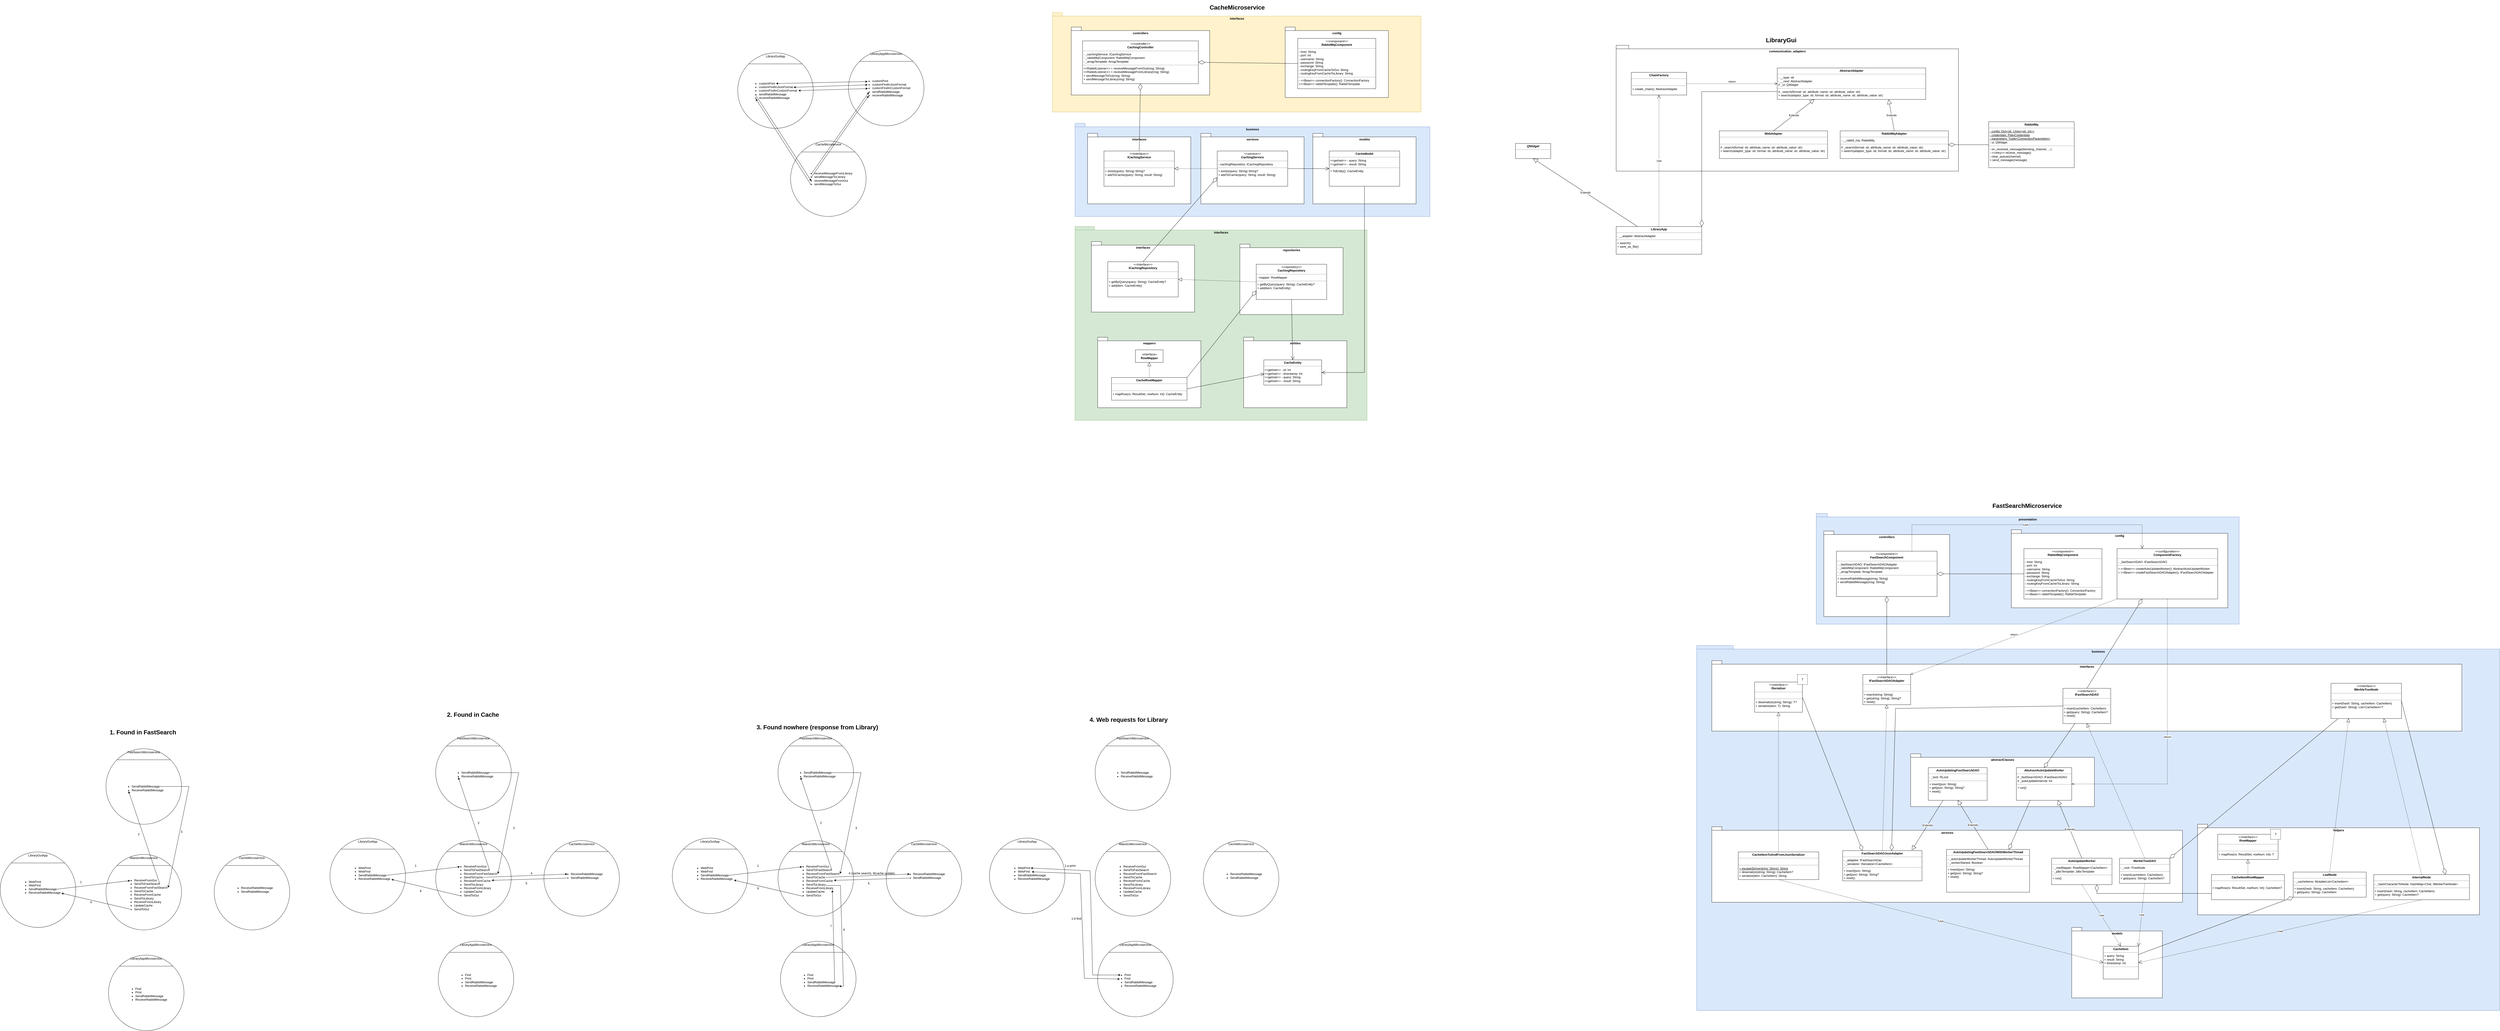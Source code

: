<mxfile version="17.2.4" type="device"><diagram id="PCFG809Rpjdrq2sd6TdL" name="Page-1"><mxGraphModel dx="7335" dy="3095" grid="1" gridSize="10" guides="1" tooltips="1" connect="1" arrows="1" fold="1" page="0" pageScale="1" pageWidth="850" pageHeight="1100" math="0" shadow="0"><root><mxCell id="0"/><mxCell id="1" parent="0"/><mxCell id="VMZUvZ2SqCdBwrtd-ayh-25" value="business" style="shape=folder;fontStyle=1;spacingTop=10;tabWidth=40;tabHeight=14;tabPosition=left;html=1;verticalAlign=top;fillColor=#dae8fc;strokeColor=#6c8ebf;" parent="1" vertex="1"><mxGeometry x="4520" y="2744.96" width="3190" height="1450" as="geometry"/></mxCell><mxCell id="VMZUvZ2SqCdBwrtd-ayh-27" value="presentation" style="shape=folder;fontStyle=1;spacingTop=10;tabWidth=40;tabHeight=14;tabPosition=left;html=1;verticalAlign=top;fillColor=#dae8fc;strokeColor=#6c8ebf;" parent="1" vertex="1"><mxGeometry x="4995" y="2220" width="1680" height="439.93" as="geometry"/></mxCell><mxCell id="VMZUvZ2SqCdBwrtd-ayh-4" value="" style="group" parent="1" vertex="1" connectable="0"><mxGeometry x="5070" y="2310.03" width="1130" height="340" as="geometry"/></mxCell><mxCell id="VMZUvZ2SqCdBwrtd-ayh-5" value="controllers" style="shape=folder;fontStyle=1;spacingTop=10;tabWidth=40;tabHeight=14;tabPosition=left;html=1;verticalAlign=top;" parent="VMZUvZ2SqCdBwrtd-ayh-4" vertex="1"><mxGeometry x="-45" y="-20" width="500" height="340" as="geometry"/></mxCell><mxCell id="pB3mLXHCAWBPGvd83nqL-3" value="&lt;p style=&quot;margin: 0px ; margin-top: 4px ; text-align: center&quot;&gt;&lt;i&gt;&amp;lt;&amp;lt;component&amp;gt;&amp;gt;&lt;/i&gt;&lt;br&gt;&lt;b&gt;FastSearchComponent&lt;/b&gt;&lt;/p&gt;&lt;hr size=&quot;1&quot;&gt;&lt;p style=&quot;margin: 0px ; margin-left: 4px&quot;&gt;- _fastSearchDAO: IFastSearchDAOAdapter&amp;nbsp;&lt;/p&gt;&lt;p style=&quot;margin: 0px ; margin-left: 4px&quot;&gt;- _rabbitMqComponent: RabbitMqComponent&lt;/p&gt;&lt;p style=&quot;margin: 0px ; margin-left: 4px&quot;&gt;- _amqpTemplate: AmqpTemplate&lt;/p&gt;&lt;hr size=&quot;1&quot;&gt;&lt;p style=&quot;margin: 0px ; margin-left: 4px&quot;&gt;+ receiveRabbitMessage(msg: String)&lt;/p&gt;&lt;p style=&quot;margin: 0px ; margin-left: 4px&quot;&gt;+ sendRabbitMessage(msg: String)&lt;/p&gt;" style="verticalAlign=top;align=left;overflow=fill;fontSize=12;fontFamily=Helvetica;html=1;" parent="VMZUvZ2SqCdBwrtd-ayh-4" vertex="1"><mxGeometry x="5" y="60" width="400" height="180" as="geometry"/></mxCell><mxCell id="VMZUvZ2SqCdBwrtd-ayh-24" value="services" style="shape=folder;fontStyle=1;spacingTop=10;tabWidth=40;tabHeight=14;tabPosition=left;html=1;verticalAlign=top;" parent="1" vertex="1"><mxGeometry x="4580" y="3464.96" width="1870" height="300" as="geometry"/></mxCell><mxCell id="VMZUvZ2SqCdBwrtd-ayh-23" value="interfaces" style="shape=folder;fontStyle=1;spacingTop=10;tabWidth=40;tabHeight=14;tabPosition=left;html=1;verticalAlign=top;" parent="1" vertex="1"><mxGeometry x="4580" y="2804.96" width="2980" height="280" as="geometry"/></mxCell><mxCell id="fcSgGCcFIfmKN3ucC7M--92" value="communication_adapters" style="shape=folder;fontStyle=1;spacingTop=10;tabWidth=40;tabHeight=14;tabPosition=left;html=1;fillColor=#FFFFFF;verticalAlign=top;" parent="1" vertex="1"><mxGeometry x="4200" y="360" width="1360" height="500" as="geometry"/></mxCell><mxCell id="fcSgGCcFIfmKN3ucC7M--66" value="interfaces" style="shape=folder;fontStyle=1;spacingTop=10;tabWidth=40;tabHeight=14;tabPosition=left;html=1;verticalAlign=top;fillColor=#fff2cc;strokeColor=#d6b656;" parent="1" vertex="1"><mxGeometry x="1960" y="230" width="1465" height="395" as="geometry"/></mxCell><mxCell id="fcSgGCcFIfmKN3ucC7M--45" value="interfaces" style="shape=folder;fontStyle=1;spacingTop=10;tabWidth=40;tabHeight=14;tabPosition=left;html=1;verticalAlign=top;fillColor=#d5e8d4;strokeColor=#82b366;" parent="1" vertex="1"><mxGeometry x="2050" y="1080" width="1160" height="770" as="geometry"/></mxCell><mxCell id="fcSgGCcFIfmKN3ucC7M--44" value="interfaces" style="shape=folder;fontStyle=1;spacingTop=10;tabWidth=40;tabHeight=14;tabPosition=left;html=1;verticalAlign=top;" parent="1" vertex="1"><mxGeometry x="2115" y="1140" width="410" height="280" as="geometry"/></mxCell><mxCell id="fcSgGCcFIfmKN3ucC7M--43" value="repositories" style="shape=folder;fontStyle=1;spacingTop=10;tabWidth=40;tabHeight=14;tabPosition=left;html=1;verticalAlign=top;" parent="1" vertex="1"><mxGeometry x="2705" y="1150" width="410" height="280" as="geometry"/></mxCell><mxCell id="fcSgGCcFIfmKN3ucC7M--1" value="LibraryGuiApp" style="ellipse;whiteSpace=wrap;html=1;aspect=fixed;verticalAlign=top;" parent="1" vertex="1"><mxGeometry x="710" y="390" width="300" height="300" as="geometry"/></mxCell><mxCell id="fcSgGCcFIfmKN3ucC7M--3" value="" style="endArrow=none;html=1;rounded=0;entryX=0;entryY=0;entryDx=0;entryDy=0;exitX=1;exitY=0;exitDx=0;exitDy=0;" parent="1" source="fcSgGCcFIfmKN3ucC7M--1" target="fcSgGCcFIfmKN3ucC7M--1" edge="1"><mxGeometry width="50" height="50" relative="1" as="geometry"><mxPoint x="800" y="680" as="sourcePoint"/><mxPoint x="850" y="630" as="targetPoint"/></mxGeometry></mxCell><mxCell id="fcSgGCcFIfmKN3ucC7M--4" value="&lt;div style=&quot;text-align: left&quot;&gt;&lt;ul&gt;&lt;li&gt;&lt;span&gt;customPrint&lt;/span&gt;&lt;/li&gt;&lt;li&gt;&lt;span&gt;customFindInJsonFormat&lt;/span&gt;&lt;/li&gt;&lt;li&gt;&lt;span&gt;customFindInCustomFormat&lt;/span&gt;&lt;/li&gt;&lt;li&gt;&lt;span&gt;sendRabbitMessage&lt;/span&gt;&lt;/li&gt;&lt;li&gt;&lt;span&gt;receiveRabbitMessage&lt;/span&gt;&lt;/li&gt;&lt;/ul&gt;&lt;/div&gt;" style="text;html=1;strokeColor=none;fillColor=none;align=center;verticalAlign=middle;whiteSpace=wrap;rounded=0;" parent="1" vertex="1"><mxGeometry x="760" y="480" width="180" height="120" as="geometry"/></mxCell><mxCell id="fcSgGCcFIfmKN3ucC7M--5" value="LibraryAppMicroservice" style="ellipse;whiteSpace=wrap;html=1;aspect=fixed;verticalAlign=top;" parent="1" vertex="1"><mxGeometry x="1150" y="380" width="300" height="300" as="geometry"/></mxCell><mxCell id="fcSgGCcFIfmKN3ucC7M--6" value="" style="endArrow=none;html=1;rounded=0;entryX=0;entryY=0;entryDx=0;entryDy=0;exitX=1;exitY=0;exitDx=0;exitDy=0;" parent="1" source="fcSgGCcFIfmKN3ucC7M--5" target="fcSgGCcFIfmKN3ucC7M--5" edge="1"><mxGeometry width="50" height="50" relative="1" as="geometry"><mxPoint x="976.066" y="443.934" as="sourcePoint"/><mxPoint x="763.934" y="443.934" as="targetPoint"/></mxGeometry></mxCell><mxCell id="fcSgGCcFIfmKN3ucC7M--7" value="&lt;div style=&quot;text-align: left&quot;&gt;&lt;ul&gt;&lt;li&gt;&lt;span&gt;customPrint&lt;/span&gt;&lt;/li&gt;&lt;li&gt;&lt;span&gt;customFindInJsonFormat&lt;/span&gt;&lt;/li&gt;&lt;li&gt;&lt;span&gt;customFindInCustomFormat&lt;/span&gt;&lt;/li&gt;&lt;li&gt;&lt;span&gt;sendRabbitMessage&lt;/span&gt;&lt;/li&gt;&lt;li&gt;&lt;span&gt;receiveRabbitMessage&lt;/span&gt;&lt;/li&gt;&lt;/ul&gt;&lt;/div&gt;" style="text;html=1;strokeColor=none;fillColor=none;align=center;verticalAlign=middle;whiteSpace=wrap;rounded=0;" parent="1" vertex="1"><mxGeometry x="1210" y="470" width="180" height="120" as="geometry"/></mxCell><mxCell id="fcSgGCcFIfmKN3ucC7M--8" value="CacheMicroservice" style="ellipse;whiteSpace=wrap;html=1;aspect=fixed;verticalAlign=top;" parent="1" vertex="1"><mxGeometry x="920" y="740" width="300" height="300" as="geometry"/></mxCell><mxCell id="fcSgGCcFIfmKN3ucC7M--9" value="&lt;div style=&quot;text-align: left&quot;&gt;&lt;ul&gt;&lt;li&gt;&lt;span&gt;receiveMessageFromLibrary&lt;/span&gt;&lt;/li&gt;&lt;li&gt;sendMessageToLibrary&lt;/li&gt;&lt;li&gt;receiveMessageFromGui&lt;/li&gt;&lt;li&gt;sendMessageToGui&lt;/li&gt;&lt;/ul&gt;&lt;/div&gt;" style="text;html=1;strokeColor=none;fillColor=none;align=center;verticalAlign=middle;whiteSpace=wrap;rounded=0;" parent="1" vertex="1"><mxGeometry x="980" y="830" width="180" height="120" as="geometry"/></mxCell><mxCell id="fcSgGCcFIfmKN3ucC7M--11" value="" style="endArrow=none;html=1;rounded=0;entryX=0;entryY=0;entryDx=0;entryDy=0;exitX=1;exitY=0;exitDx=0;exitDy=0;" parent="1" source="fcSgGCcFIfmKN3ucC7M--8" target="fcSgGCcFIfmKN3ucC7M--8" edge="1"><mxGeometry width="50" height="50" relative="1" as="geometry"><mxPoint x="1426.066" y="413.934" as="sourcePoint"/><mxPoint x="1213.934" y="413.934" as="targetPoint"/></mxGeometry></mxCell><mxCell id="fcSgGCcFIfmKN3ucC7M--19" value="" style="endArrow=classic;startArrow=classic;html=1;rounded=0;" parent="1" edge="1"><mxGeometry width="50" height="50" relative="1" as="geometry"><mxPoint x="1226" y="504" as="sourcePoint"/><mxPoint x="862" y="512" as="targetPoint"/></mxGeometry></mxCell><mxCell id="fcSgGCcFIfmKN3ucC7M--20" value="" style="endArrow=classic;startArrow=classic;html=1;rounded=0;" parent="1" edge="1"><mxGeometry width="50" height="50" relative="1" as="geometry"><mxPoint x="1226" y="517" as="sourcePoint"/><mxPoint x="932" y="527" as="targetPoint"/></mxGeometry></mxCell><mxCell id="fcSgGCcFIfmKN3ucC7M--21" value="" style="endArrow=classic;startArrow=classic;html=1;rounded=0;" parent="1" edge="1"><mxGeometry width="50" height="50" relative="1" as="geometry"><mxPoint x="1227" y="532" as="sourcePoint"/><mxPoint x="951" y="540" as="targetPoint"/></mxGeometry></mxCell><mxCell id="fcSgGCcFIfmKN3ucC7M--27" value="&lt;p style=&quot;margin: 0px ; margin-top: 4px ; text-align: center&quot;&gt;&lt;i&gt;&amp;lt;&amp;lt;Interface&amp;gt;&amp;gt;&lt;/i&gt;&lt;br&gt;&lt;b&gt;ICachingRepository&lt;/b&gt;&lt;/p&gt;&lt;hr size=&quot;1&quot;&gt;&lt;p style=&quot;margin: 0px ; margin-left: 4px&quot;&gt;&lt;br&gt;&lt;/p&gt;&lt;hr size=&quot;1&quot;&gt;&lt;p style=&quot;margin: 0px ; margin-left: 4px&quot;&gt;+ getByQuery(query: String): CacheEntity?&lt;/p&gt;&lt;p style=&quot;margin: 0px ; margin-left: 4px&quot;&gt;+ add(item: CacheEntity)&lt;/p&gt;" style="verticalAlign=top;align=left;overflow=fill;fontSize=12;fontFamily=Helvetica;html=1;" parent="1" vertex="1"><mxGeometry x="2180" y="1220" width="280" height="140" as="geometry"/></mxCell><mxCell id="fcSgGCcFIfmKN3ucC7M--28" value="&lt;p style=&quot;margin: 0px ; margin-top: 4px ; text-align: center&quot;&gt;&lt;i&gt;&amp;lt;&amp;lt;repository&amp;gt;&amp;gt;&lt;/i&gt;&lt;br&gt;&lt;b&gt;CachingRepository&lt;/b&gt;&lt;/p&gt;&lt;hr size=&quot;1&quot;&gt;&lt;p style=&quot;margin: 0px ; margin-left: 4px&quot;&gt;- mapper: RowMapper&lt;/p&gt;&lt;hr size=&quot;1&quot;&gt;&lt;p style=&quot;margin: 0px ; margin-left: 4px&quot;&gt;+ getByQuery(query: String): CacheEntity?&lt;/p&gt;&lt;p style=&quot;margin: 0px ; margin-left: 4px&quot;&gt;+ add(item: CacheEntity)&lt;/p&gt;" style="verticalAlign=top;align=left;overflow=fill;fontSize=12;fontFamily=Helvetica;html=1;" parent="1" vertex="1"><mxGeometry x="2770" y="1230" width="280" height="140" as="geometry"/></mxCell><mxCell id="fcSgGCcFIfmKN3ucC7M--41" value="" style="group" parent="1" vertex="1" connectable="0"><mxGeometry x="2140" y="1520" width="410" height="280" as="geometry"/></mxCell><mxCell id="fcSgGCcFIfmKN3ucC7M--38" value="mappers" style="shape=folder;fontStyle=1;spacingTop=10;tabWidth=40;tabHeight=14;tabPosition=left;html=1;verticalAlign=top;" parent="fcSgGCcFIfmKN3ucC7M--41" vertex="1"><mxGeometry width="410" height="280" as="geometry"/></mxCell><mxCell id="fcSgGCcFIfmKN3ucC7M--29" value="&lt;p style=&quot;margin: 0px ; margin-top: 4px ; text-align: center&quot;&gt;&lt;b&gt;CacheRowMapper&lt;/b&gt;&lt;/p&gt;&lt;hr size=&quot;1&quot;&gt;&lt;p style=&quot;margin: 0px ; margin-left: 4px&quot;&gt;&lt;br&gt;&lt;/p&gt;&lt;hr size=&quot;1&quot;&gt;&lt;p style=&quot;margin: 0px ; margin-left: 4px&quot;&gt;+ mapRow(rs: ResultSet, rowNum: Int): CacheEntity&lt;/p&gt;" style="verticalAlign=top;align=left;overflow=fill;fontSize=12;fontFamily=Helvetica;html=1;" parent="fcSgGCcFIfmKN3ucC7M--41" vertex="1"><mxGeometry x="55" y="160" width="300" height="90" as="geometry"/></mxCell><mxCell id="fcSgGCcFIfmKN3ucC7M--31" value="«interface»&lt;br&gt;&lt;b&gt;RowMapper&lt;/b&gt;" style="html=1;" parent="fcSgGCcFIfmKN3ucC7M--41" vertex="1"><mxGeometry x="150" y="50" width="110" height="50" as="geometry"/></mxCell><mxCell id="fcSgGCcFIfmKN3ucC7M--37" value="" style="endArrow=block;dashed=1;endFill=0;endSize=12;html=1;rounded=0;exitX=0.5;exitY=0;exitDx=0;exitDy=0;entryX=0.5;entryY=1;entryDx=0;entryDy=0;" parent="fcSgGCcFIfmKN3ucC7M--41" source="fcSgGCcFIfmKN3ucC7M--29" target="fcSgGCcFIfmKN3ucC7M--31" edge="1"><mxGeometry width="160" relative="1" as="geometry"><mxPoint x="2500" y="1330" as="sourcePoint"/><mxPoint x="2660" y="1330" as="targetPoint"/></mxGeometry></mxCell><mxCell id="fcSgGCcFIfmKN3ucC7M--42" value="" style="group" parent="1" vertex="1" connectable="0"><mxGeometry x="2720" y="1520" width="410" height="280" as="geometry"/></mxCell><mxCell id="fcSgGCcFIfmKN3ucC7M--39" value="entities" style="shape=folder;fontStyle=1;spacingTop=10;tabWidth=40;tabHeight=14;tabPosition=left;html=1;verticalAlign=top;" parent="fcSgGCcFIfmKN3ucC7M--42" vertex="1"><mxGeometry width="410" height="280" as="geometry"/></mxCell><mxCell id="fcSgGCcFIfmKN3ucC7M--36" value="&lt;p style=&quot;margin: 0px ; margin-top: 4px ; text-align: center&quot;&gt;&lt;b&gt;CacheEntity&lt;/b&gt;&lt;/p&gt;&lt;hr size=&quot;1&quot;&gt;&lt;div style=&quot;height: 2px&quot;&gt;&amp;nbsp;&lt;/div&gt;&amp;nbsp;&amp;lt;&amp;lt;get/set&amp;gt;&amp;gt; - id: Int&lt;br&gt;&amp;nbsp;&amp;lt;&amp;lt;get/set&amp;gt;&amp;gt; - timestamp: Int&lt;br&gt;&amp;nbsp;&amp;lt;&amp;lt;get/set&amp;gt;&amp;gt; - query: String&lt;br&gt;&amp;nbsp;&amp;lt;&amp;lt;get/set&amp;gt;&amp;gt; - result: String" style="verticalAlign=top;align=left;overflow=fill;fontSize=12;fontFamily=Helvetica;html=1;" parent="fcSgGCcFIfmKN3ucC7M--42" vertex="1"><mxGeometry x="80" y="90" width="230" height="100" as="geometry"/></mxCell><mxCell id="fcSgGCcFIfmKN3ucC7M--47" value="" style="group;fillColor=#dae8fc;strokeColor=#6c8ebf;" parent="1" vertex="1" connectable="0"><mxGeometry x="2100" y="710" width="1360" height="330" as="geometry"/></mxCell><mxCell id="fcSgGCcFIfmKN3ucC7M--55" value="business" style="shape=folder;fontStyle=1;spacingTop=10;tabWidth=40;tabHeight=14;tabPosition=left;html=1;verticalAlign=top;fillColor=#dae8fc;strokeColor=#6c8ebf;" parent="fcSgGCcFIfmKN3ucC7M--47" vertex="1"><mxGeometry x="-50" y="-40" width="1410" height="370" as="geometry"/></mxCell><mxCell id="fcSgGCcFIfmKN3ucC7M--46" value="interfaces" style="shape=folder;fontStyle=1;spacingTop=10;tabWidth=40;tabHeight=14;tabPosition=left;html=1;verticalAlign=top;" parent="fcSgGCcFIfmKN3ucC7M--47" vertex="1"><mxGeometry width="410" height="280" as="geometry"/></mxCell><mxCell id="fcSgGCcFIfmKN3ucC7M--24" value="&lt;p style=&quot;margin: 0px ; margin-top: 4px ; text-align: center&quot;&gt;&lt;i&gt;&amp;lt;&amp;lt;Interface&amp;gt;&amp;gt;&lt;/i&gt;&lt;br&gt;&lt;b&gt;ICachingService&lt;/b&gt;&lt;/p&gt;&lt;hr size=&quot;1&quot;&gt;&lt;p style=&quot;margin: 0px ; margin-left: 4px&quot;&gt;&lt;br&gt;&lt;/p&gt;&lt;hr size=&quot;1&quot;&gt;&lt;p style=&quot;margin: 0px ; margin-left: 4px&quot;&gt;+ exists(query: String) String?&lt;/p&gt;&lt;p style=&quot;margin: 0px ; margin-left: 4px&quot;&gt;+ addToCache(query: String, result: String)&lt;/p&gt;" style="verticalAlign=top;align=left;overflow=fill;fontSize=12;fontFamily=Helvetica;html=1;" parent="fcSgGCcFIfmKN3ucC7M--47" vertex="1"><mxGeometry x="65" y="70" width="280" height="140" as="geometry"/></mxCell><mxCell id="fcSgGCcFIfmKN3ucC7M--49" value="" style="group" parent="1" vertex="1" connectable="0"><mxGeometry x="2550" y="710" width="410" height="280" as="geometry"/></mxCell><mxCell id="fcSgGCcFIfmKN3ucC7M--48" value="services" style="shape=folder;fontStyle=1;spacingTop=10;tabWidth=40;tabHeight=14;tabPosition=left;html=1;verticalAlign=top;" parent="fcSgGCcFIfmKN3ucC7M--49" vertex="1"><mxGeometry width="410" height="280" as="geometry"/></mxCell><mxCell id="fcSgGCcFIfmKN3ucC7M--25" value="&lt;p style=&quot;margin: 0px ; margin-top: 4px ; text-align: center&quot;&gt;&lt;i&gt;&amp;lt;&amp;lt;service&amp;gt;&amp;gt;&lt;/i&gt;&lt;br&gt;&lt;b&gt;CachingService&lt;/b&gt;&lt;/p&gt;&lt;hr size=&quot;1&quot;&gt;&lt;p style=&quot;margin: 0px ; margin-left: 4px&quot;&gt;- cachingRepository: ICachingRepository&lt;/p&gt;&lt;hr size=&quot;1&quot;&gt;&lt;p style=&quot;margin: 0px ; margin-left: 4px&quot;&gt;+ exists(query: String) String?&lt;/p&gt;&lt;p style=&quot;margin: 0px ; margin-left: 4px&quot;&gt;+ addToCache(query: String, result: String)&lt;/p&gt;" style="verticalAlign=top;align=left;overflow=fill;fontSize=12;fontFamily=Helvetica;html=1;" parent="fcSgGCcFIfmKN3ucC7M--49" vertex="1"><mxGeometry x="65" y="70" width="280" height="140" as="geometry"/></mxCell><mxCell id="fcSgGCcFIfmKN3ucC7M--51" value="" style="group" parent="1" vertex="1" connectable="0"><mxGeometry x="2995" y="710" width="410" height="280" as="geometry"/></mxCell><mxCell id="fcSgGCcFIfmKN3ucC7M--50" value="models" style="shape=folder;fontStyle=1;spacingTop=10;tabWidth=40;tabHeight=14;tabPosition=left;html=1;verticalAlign=top;" parent="fcSgGCcFIfmKN3ucC7M--51" vertex="1"><mxGeometry width="410" height="280" as="geometry"/></mxCell><mxCell id="fcSgGCcFIfmKN3ucC7M--26" value="&lt;p style=&quot;margin: 0px ; margin-top: 4px ; text-align: center&quot;&gt;&lt;b&gt;CacheModel&lt;/b&gt;&lt;/p&gt;&lt;hr size=&quot;1&quot;&gt;&lt;p style=&quot;margin: 0px ; margin-left: 4px&quot;&gt;&amp;lt;&amp;lt;get/set&amp;gt;&amp;gt; - query: String&lt;/p&gt;&lt;p style=&quot;margin: 0px ; margin-left: 4px&quot;&gt;&amp;lt;&amp;lt;get/set&amp;gt;&amp;gt; - result: String&lt;br&gt;&lt;/p&gt;&lt;hr size=&quot;1&quot;&gt;&lt;p style=&quot;margin: 0px ; margin-left: 4px&quot;&gt;+ ToEntity(): CacheEntity&lt;br&gt;&lt;/p&gt;" style="verticalAlign=top;align=left;overflow=fill;fontSize=12;fontFamily=Helvetica;html=1;" parent="fcSgGCcFIfmKN3ucC7M--51" vertex="1"><mxGeometry x="65" y="70" width="280" height="140" as="geometry"/></mxCell><mxCell id="fcSgGCcFIfmKN3ucC7M--63" value="" style="group" parent="1" vertex="1" connectable="0"><mxGeometry x="1970" y="320" width="1390" height="300" as="geometry"/></mxCell><mxCell id="fcSgGCcFIfmKN3ucC7M--62" value="controllers" style="shape=folder;fontStyle=1;spacingTop=10;tabWidth=40;tabHeight=14;tabPosition=left;html=1;verticalAlign=top;" parent="fcSgGCcFIfmKN3ucC7M--63" vertex="1"><mxGeometry x="65" y="-32.5" width="550" height="270" as="geometry"/></mxCell><mxCell id="fcSgGCcFIfmKN3ucC7M--22" value="&lt;p style=&quot;margin: 0px ; margin-top: 4px ; text-align: center&quot;&gt;&lt;i&gt;&amp;lt;&amp;lt;controller&amp;gt;&amp;gt;&lt;/i&gt;&lt;br&gt;&lt;b&gt;CachingController&lt;/b&gt;&lt;/p&gt;&lt;hr size=&quot;1&quot;&gt;&lt;p style=&quot;margin: 0px ; margin-left: 4px&quot;&gt;- _cachingService: ICachingService&lt;br&gt;- _rabbitMqComponent: RabbitMqComponent&lt;/p&gt;&lt;p style=&quot;margin: 0px ; margin-left: 4px&quot;&gt;- _amqpTemplate: AmqpTemplate&lt;/p&gt;&lt;hr size=&quot;1&quot;&gt;&lt;p style=&quot;margin: 0px ; margin-left: 4px&quot;&gt;&amp;lt;&amp;lt;RabbitListener&amp;gt;&amp;gt; + receiveMessageFromGui(msg: String)&lt;/p&gt;&lt;p style=&quot;margin: 0px ; margin-left: 4px&quot;&gt;&amp;lt;&amp;lt;RabbitListener&amp;gt;&amp;gt; + receiveMessageFromLibrary(msg: String)&lt;br&gt;&lt;/p&gt;&lt;p style=&quot;margin: 0px ; margin-left: 4px&quot;&gt;+ sendMessageToGui(msg: String)&lt;/p&gt;&lt;p style=&quot;margin: 0px ; margin-left: 4px&quot;&gt;+ sendMessageToLibrary(msg: String)&lt;br&gt;&lt;/p&gt;" style="verticalAlign=top;align=left;overflow=fill;fontSize=12;fontFamily=Helvetica;html=1;" parent="fcSgGCcFIfmKN3ucC7M--63" vertex="1"><mxGeometry x="110" y="22.5" width="460" height="170" as="geometry"/></mxCell><mxCell id="fcSgGCcFIfmKN3ucC7M--65" value="" style="group" parent="fcSgGCcFIfmKN3ucC7M--63" vertex="1" connectable="0"><mxGeometry x="915" y="-32.5" width="410" height="280" as="geometry"/></mxCell><mxCell id="fcSgGCcFIfmKN3ucC7M--64" value="config" style="shape=folder;fontStyle=1;spacingTop=10;tabWidth=40;tabHeight=14;tabPosition=left;html=1;verticalAlign=top;" parent="fcSgGCcFIfmKN3ucC7M--65" vertex="1"><mxGeometry width="410" height="280" as="geometry"/></mxCell><mxCell id="fcSgGCcFIfmKN3ucC7M--23" value="&lt;p style=&quot;margin: 0px ; margin-top: 4px ; text-align: center&quot;&gt;&lt;i&gt;&amp;lt;&amp;lt;component&amp;gt;&amp;gt;&lt;/i&gt;&lt;br&gt;&lt;b&gt;RabbitMqComponent&lt;/b&gt;&lt;/p&gt;&lt;hr size=&quot;1&quot;&gt;&lt;p style=&quot;margin: 0px ; margin-left: 4px&quot;&gt;- host: String&lt;br&gt;&lt;/p&gt;&lt;p style=&quot;margin: 0px ; margin-left: 4px&quot;&gt;- port: Int&lt;/p&gt;&lt;p style=&quot;margin: 0px ; margin-left: 4px&quot;&gt;- username: String&lt;/p&gt;&lt;p style=&quot;margin: 0px ; margin-left: 4px&quot;&gt;- password: String&lt;/p&gt;&lt;p style=&quot;margin: 0px ; margin-left: 4px&quot;&gt;- exchange: String&lt;/p&gt;&lt;p style=&quot;margin: 0px ; margin-left: 4px&quot;&gt;- routingKeyFromCacheToGui: String&lt;/p&gt;&lt;p style=&quot;margin: 0px ; margin-left: 4px&quot;&gt;- routingKeyFromCacheToLibrary: String&lt;br&gt;&lt;/p&gt;&lt;hr size=&quot;1&quot;&gt;&lt;p style=&quot;margin: 0px ; margin-left: 4px&quot;&gt;- &amp;lt;&amp;lt;Bean&amp;gt;&amp;gt; connectionFactory(): ConnectionFactory&lt;/p&gt;&lt;p style=&quot;margin: 0px ; margin-left: 4px&quot;&gt;+&amp;lt;&amp;lt;Bean&amp;gt;&amp;gt; rabbitTemplate(): RabbitTemplate&lt;/p&gt;" style="verticalAlign=top;align=left;overflow=fill;fontSize=12;fontFamily=Helvetica;html=1;" parent="fcSgGCcFIfmKN3ucC7M--65" vertex="1"><mxGeometry x="50" y="45" width="310" height="200" as="geometry"/></mxCell><mxCell id="fcSgGCcFIfmKN3ucC7M--67" value="" style="endArrow=diamondThin;endFill=0;endSize=24;html=1;rounded=0;entryX=1;entryY=0.5;entryDx=0;entryDy=0;exitX=0;exitY=0.5;exitDx=0;exitDy=0;" parent="fcSgGCcFIfmKN3ucC7M--63" source="fcSgGCcFIfmKN3ucC7M--23" target="fcSgGCcFIfmKN3ucC7M--22" edge="1"><mxGeometry width="160" relative="1" as="geometry"><mxPoint x="625" y="265" as="sourcePoint"/><mxPoint x="785" y="265" as="targetPoint"/></mxGeometry></mxCell><mxCell id="fcSgGCcFIfmKN3ucC7M--75" value="" style="endArrow=diamondThin;endFill=0;endSize=24;html=1;rounded=0;entryX=0.5;entryY=1;entryDx=0;entryDy=0;exitX=0.5;exitY=0;exitDx=0;exitDy=0;" parent="1" source="fcSgGCcFIfmKN3ucC7M--24" target="fcSgGCcFIfmKN3ucC7M--22" edge="1"><mxGeometry width="160" relative="1" as="geometry"><mxPoint x="2660" y="590" as="sourcePoint"/><mxPoint x="2820" y="590" as="targetPoint"/></mxGeometry></mxCell><mxCell id="fcSgGCcFIfmKN3ucC7M--78" value="" style="endArrow=block;dashed=1;endFill=0;endSize=12;html=1;rounded=0;entryX=1;entryY=0.5;entryDx=0;entryDy=0;exitX=0;exitY=0.5;exitDx=0;exitDy=0;" parent="1" source="fcSgGCcFIfmKN3ucC7M--25" target="fcSgGCcFIfmKN3ucC7M--24" edge="1"><mxGeometry width="160" relative="1" as="geometry"><mxPoint x="2660" y="850" as="sourcePoint"/><mxPoint x="2820" y="850" as="targetPoint"/></mxGeometry></mxCell><mxCell id="fcSgGCcFIfmKN3ucC7M--79" value="" style="endArrow=open;endFill=1;endSize=12;html=1;rounded=0;entryX=0;entryY=0.5;entryDx=0;entryDy=0;exitX=1;exitY=0.5;exitDx=0;exitDy=0;" parent="1" source="fcSgGCcFIfmKN3ucC7M--25" target="fcSgGCcFIfmKN3ucC7M--26" edge="1"><mxGeometry width="160" relative="1" as="geometry"><mxPoint x="2880" y="840" as="sourcePoint"/><mxPoint x="3040" y="840" as="targetPoint"/></mxGeometry></mxCell><mxCell id="fcSgGCcFIfmKN3ucC7M--80" value="" style="endArrow=diamondThin;endFill=0;endSize=24;html=1;rounded=0;entryX=0;entryY=0.75;entryDx=0;entryDy=0;exitX=0.5;exitY=0;exitDx=0;exitDy=0;" parent="1" source="fcSgGCcFIfmKN3ucC7M--27" target="fcSgGCcFIfmKN3ucC7M--25" edge="1"><mxGeometry width="160" relative="1" as="geometry"><mxPoint x="2480" y="1297.5" as="sourcePoint"/><mxPoint x="2485" y="1030" as="targetPoint"/></mxGeometry></mxCell><mxCell id="fcSgGCcFIfmKN3ucC7M--81" value="" style="endArrow=block;dashed=1;endFill=0;endSize=12;html=1;rounded=0;entryX=1;entryY=0.5;entryDx=0;entryDy=0;exitX=0;exitY=0.5;exitDx=0;exitDy=0;" parent="1" source="fcSgGCcFIfmKN3ucC7M--28" target="fcSgGCcFIfmKN3ucC7M--27" edge="1"><mxGeometry width="160" relative="1" as="geometry"><mxPoint x="2625" y="860.0" as="sourcePoint"/><mxPoint x="2455" y="860.0" as="targetPoint"/></mxGeometry></mxCell><mxCell id="fcSgGCcFIfmKN3ucC7M--82" value="" style="endArrow=diamondThin;endFill=0;endSize=24;html=1;rounded=0;entryX=0;entryY=0.75;entryDx=0;entryDy=0;exitX=1;exitY=0;exitDx=0;exitDy=0;" parent="1" source="fcSgGCcFIfmKN3ucC7M--29" target="fcSgGCcFIfmKN3ucC7M--28" edge="1"><mxGeometry width="160" relative="1" as="geometry"><mxPoint x="2410" y="1695" as="sourcePoint"/><mxPoint x="2705" y="1360.0" as="targetPoint"/></mxGeometry></mxCell><mxCell id="fcSgGCcFIfmKN3ucC7M--83" value="" style="endArrow=open;endFill=1;endSize=12;html=1;rounded=0;exitX=1;exitY=0.5;exitDx=0;exitDy=0;entryX=0.008;entryY=0.555;entryDx=0;entryDy=0;entryPerimeter=0;" parent="1" source="fcSgGCcFIfmKN3ucC7M--29" target="fcSgGCcFIfmKN3ucC7M--36" edge="1"><mxGeometry width="160" relative="1" as="geometry"><mxPoint x="2610" y="1420" as="sourcePoint"/><mxPoint x="2770" y="1420" as="targetPoint"/></mxGeometry></mxCell><mxCell id="fcSgGCcFIfmKN3ucC7M--85" value="" style="endArrow=open;endFill=1;endSize=12;html=1;rounded=0;exitX=0.5;exitY=1;exitDx=0;exitDy=0;entryX=0.5;entryY=0;entryDx=0;entryDy=0;" parent="1" source="fcSgGCcFIfmKN3ucC7M--28" target="fcSgGCcFIfmKN3ucC7M--36" edge="1"><mxGeometry width="160" relative="1" as="geometry"><mxPoint x="2610" y="1420" as="sourcePoint"/><mxPoint x="2770" y="1420" as="targetPoint"/></mxGeometry></mxCell><mxCell id="fcSgGCcFIfmKN3ucC7M--86" value="" style="endArrow=open;endFill=1;endSize=12;html=1;rounded=0;entryX=1;entryY=0.5;entryDx=0;entryDy=0;exitX=0.5;exitY=1;exitDx=0;exitDy=0;" parent="1" source="fcSgGCcFIfmKN3ucC7M--26" target="fcSgGCcFIfmKN3ucC7M--36" edge="1"><mxGeometry width="160" relative="1" as="geometry"><mxPoint x="2905" y="860.0" as="sourcePoint"/><mxPoint x="3070" y="860.0" as="targetPoint"/><Array as="points"><mxPoint x="3200" y="1660"/></Array></mxGeometry></mxCell><mxCell id="fcSgGCcFIfmKN3ucC7M--87" value="&lt;h1&gt;CacheMicroservice&lt;/h1&gt;&lt;p&gt;&lt;br&gt;&lt;/p&gt;" style="text;html=1;strokeColor=none;fillColor=none;spacing=5;spacingTop=-20;whiteSpace=wrap;overflow=hidden;rounded=0;" parent="1" vertex="1"><mxGeometry x="2580" y="190" width="270" height="110" as="geometry"/></mxCell><mxCell id="fcSgGCcFIfmKN3ucC7M--88" value="&lt;p style=&quot;margin: 0px ; margin-top: 4px ; text-align: center&quot;&gt;&lt;b&gt;&lt;i&gt;AbstractAdapter&lt;/i&gt;&lt;/b&gt;&lt;/p&gt;&lt;hr size=&quot;1&quot;&gt;&lt;p style=&quot;margin: 0px ; margin-left: 4px&quot;&gt;- __type: str&lt;/p&gt;&lt;p style=&quot;margin: 0px ; margin-left: 4px&quot;&gt;- __next: AbstractAdapter&lt;/p&gt;&lt;p style=&quot;margin: 0px ; margin-left: 4px&quot;&gt;# _ui: QWidget&lt;/p&gt;&lt;hr size=&quot;1&quot;&gt;&lt;p style=&quot;margin: 0px ; margin-left: 4px&quot;&gt;&lt;i&gt;# _search(format: str, attribute_name: str, attribute_value: str)&lt;/i&gt;&lt;/p&gt;&lt;p style=&quot;margin: 0px ; margin-left: 4px&quot;&gt;+ search(adaptor_type: str, format: str, attribute_name: str, attribute_value: str)&lt;/p&gt;" style="verticalAlign=top;align=left;overflow=fill;fontSize=12;fontFamily=Helvetica;html=1;fillColor=#FFFFFF;" parent="1" vertex="1"><mxGeometry x="4840" y="450" width="590" height="125" as="geometry"/></mxCell><mxCell id="fcSgGCcFIfmKN3ucC7M--89" value="&lt;p style=&quot;margin: 0px ; margin-top: 4px ; text-align: center&quot;&gt;&lt;b&gt;WebAdapter&lt;/b&gt;&lt;/p&gt;&lt;hr size=&quot;1&quot;&gt;&lt;p style=&quot;margin: 0px ; margin-left: 4px&quot;&gt;&lt;br&gt;&lt;/p&gt;&lt;hr size=&quot;1&quot;&gt;&lt;p style=&quot;margin: 0px 0px 0px 4px&quot;&gt;# _search(format: str, attribute_name: str, attribute_value: str)&lt;/p&gt;&lt;p style=&quot;margin: 0px 0px 0px 4px&quot;&gt;+ search(adaptor_type: str, format: str, attribute_name: str, attribute_value: str)&lt;/p&gt;" style="verticalAlign=top;align=left;overflow=fill;fontSize=12;fontFamily=Helvetica;html=1;fillColor=#FFFFFF;" parent="1" vertex="1"><mxGeometry x="4610" y="700" width="430" height="110" as="geometry"/></mxCell><mxCell id="fcSgGCcFIfmKN3ucC7M--90" value="&lt;p style=&quot;margin: 0px ; margin-top: 4px ; text-align: center&quot;&gt;&lt;b&gt;RabbitMqAdapter&lt;/b&gt;&lt;/p&gt;&lt;hr size=&quot;1&quot;&gt;&lt;p style=&quot;margin: 0px ; margin-left: 4px&quot;&gt;- __rabbit_mq: RabbitMq&lt;/p&gt;&lt;hr size=&quot;1&quot;&gt;&lt;p style=&quot;margin: 0px 0px 0px 4px&quot;&gt;# _search(format: str, attribute_name: str, attribute_value: str)&lt;/p&gt;&lt;p style=&quot;margin: 0px 0px 0px 4px&quot;&gt;+ search(adaptor_type: str, format: str, attribute_name: str, attribute_value: str)&lt;/p&gt;" style="verticalAlign=top;align=left;overflow=fill;fontSize=12;fontFamily=Helvetica;html=1;fillColor=#FFFFFF;" parent="1" vertex="1"><mxGeometry x="5090" y="700" width="430" height="110" as="geometry"/></mxCell><mxCell id="fcSgGCcFIfmKN3ucC7M--93" value="Extends" style="endArrow=block;endSize=16;endFill=0;html=1;rounded=0;entryX=0.25;entryY=1;entryDx=0;entryDy=0;exitX=0.5;exitY=0;exitDx=0;exitDy=0;" parent="1" source="fcSgGCcFIfmKN3ucC7M--89" target="fcSgGCcFIfmKN3ucC7M--88" edge="1"><mxGeometry width="160" relative="1" as="geometry"><mxPoint x="4510" y="760" as="sourcePoint"/><mxPoint x="4670" y="760" as="targetPoint"/></mxGeometry></mxCell><mxCell id="fcSgGCcFIfmKN3ucC7M--94" value="Extends" style="endArrow=block;endSize=16;endFill=0;html=1;rounded=0;entryX=0.75;entryY=1;entryDx=0;entryDy=0;exitX=0.5;exitY=0;exitDx=0;exitDy=0;" parent="1" source="fcSgGCcFIfmKN3ucC7M--90" target="fcSgGCcFIfmKN3ucC7M--88" edge="1"><mxGeometry width="160" relative="1" as="geometry"><mxPoint x="4335" y="710" as="sourcePoint"/><mxPoint x="4387.5" y="560" as="targetPoint"/></mxGeometry></mxCell><mxCell id="fcSgGCcFIfmKN3ucC7M--95" value="&lt;p style=&quot;margin: 0px ; margin-top: 4px ; text-align: center&quot;&gt;&lt;b&gt;ChainFactory&lt;/b&gt;&lt;/p&gt;&lt;hr size=&quot;1&quot;&gt;&lt;p style=&quot;margin: 0px ; margin-left: 4px&quot;&gt;&lt;br&gt;&lt;/p&gt;&lt;hr size=&quot;1&quot;&gt;&lt;p style=&quot;margin: 0px ; margin-left: 4px&quot;&gt;+ create_chain(): AbstractAdapter&lt;/p&gt;" style="verticalAlign=top;align=left;overflow=fill;fontSize=12;fontFamily=Helvetica;html=1;fillColor=#FFFFFF;" parent="1" vertex="1"><mxGeometry x="4260" y="467.5" width="220" height="90" as="geometry"/></mxCell><mxCell id="fcSgGCcFIfmKN3ucC7M--96" value="return" style="html=1;verticalAlign=bottom;endArrow=open;dashed=1;endSize=8;rounded=0;exitX=1;exitY=0.5;exitDx=0;exitDy=0;entryX=0;entryY=0.5;entryDx=0;entryDy=0;" parent="1" source="fcSgGCcFIfmKN3ucC7M--95" target="fcSgGCcFIfmKN3ucC7M--88" edge="1"><mxGeometry relative="1" as="geometry"><mxPoint x="5000" y="730" as="sourcePoint"/><mxPoint x="4920" y="730" as="targetPoint"/></mxGeometry></mxCell><mxCell id="fcSgGCcFIfmKN3ucC7M--97" value="&lt;p style=&quot;margin: 0px ; margin-top: 4px ; text-align: center&quot;&gt;&lt;b&gt;RabbitMq&lt;/b&gt;&lt;/p&gt;&lt;hr size=&quot;1&quot;&gt;&lt;p style=&quot;margin: 0px ; margin-left: 4px&quot;&gt;&lt;u&gt;- config: Dict&amp;lt;str, Union&amp;lt;str, int&amp;gt;&amp;gt;&lt;/u&gt;&lt;/p&gt;&lt;p style=&quot;margin: 0px ; margin-left: 4px&quot;&gt;&lt;u&gt;- credentials: PlainCredentials&lt;/u&gt;&lt;/p&gt;&lt;p style=&quot;margin: 0px ; margin-left: 4px&quot;&gt;&lt;u&gt;- parameters: Tuple&amp;lt;ConnectionParameters&amp;gt;&lt;/u&gt;&lt;/p&gt;&lt;p style=&quot;margin: 0px ; margin-left: 4px&quot;&gt;- ui: QWidget&lt;/p&gt;&lt;hr size=&quot;1&quot;&gt;&lt;p style=&quot;margin: 0px 0px 0px 4px&quot;&gt;- on_received_message(blocking_channel, ...)&lt;/p&gt;&lt;p style=&quot;margin: 0px 0px 0px 4px&quot;&gt;- &amp;lt;&amp;lt;retry&amp;gt;&amp;gt; receive_message()&lt;/p&gt;&lt;p style=&quot;margin: 0px 0px 0px 4px&quot;&gt;- clear_queue(channel)&lt;/p&gt;&lt;p style=&quot;margin: 0px 0px 0px 4px&quot;&gt;+ send_message(message)&lt;/p&gt;" style="verticalAlign=top;align=left;overflow=fill;fontSize=12;fontFamily=Helvetica;html=1;fillColor=#FFFFFF;" parent="1" vertex="1"><mxGeometry x="5680" y="663.75" width="340" height="182.5" as="geometry"/></mxCell><mxCell id="fcSgGCcFIfmKN3ucC7M--98" value="" style="endArrow=diamondThin;endFill=0;endSize=24;html=1;rounded=0;entryX=1;entryY=0.5;entryDx=0;entryDy=0;exitX=0;exitY=0.5;exitDx=0;exitDy=0;" parent="1" source="fcSgGCcFIfmKN3ucC7M--97" target="fcSgGCcFIfmKN3ucC7M--90" edge="1"><mxGeometry width="160" relative="1" as="geometry"><mxPoint x="5200" y="720" as="sourcePoint"/><mxPoint x="5360" y="720" as="targetPoint"/></mxGeometry></mxCell><mxCell id="fcSgGCcFIfmKN3ucC7M--99" value="&lt;p style=&quot;margin: 0px ; margin-top: 4px ; text-align: center&quot;&gt;&lt;b&gt;LibraryApp&lt;/b&gt;&lt;/p&gt;&lt;hr size=&quot;1&quot;&gt;&lt;p style=&quot;margin: 0px ; margin-left: 4px&quot;&gt;- __adapter: AbstractAdapter&lt;/p&gt;&lt;hr size=&quot;1&quot;&gt;&lt;p style=&quot;margin: 0px ; margin-left: 4px&quot;&gt;+ search()&lt;/p&gt;&lt;p style=&quot;margin: 0px ; margin-left: 4px&quot;&gt;+ save_as_file()&lt;/p&gt;" style="verticalAlign=top;align=left;overflow=fill;fontSize=12;fontFamily=Helvetica;html=1;fillColor=#FFFFFF;" parent="1" vertex="1"><mxGeometry x="4200" y="1080" width="340" height="110" as="geometry"/></mxCell><mxCell id="fcSgGCcFIfmKN3ucC7M--100" value="Use" style="endArrow=open;endSize=12;dashed=1;html=1;rounded=0;exitX=0.5;exitY=0;exitDx=0;exitDy=0;entryX=0.5;entryY=1;entryDx=0;entryDy=0;" parent="1" source="fcSgGCcFIfmKN3ucC7M--99" target="fcSgGCcFIfmKN3ucC7M--95" edge="1"><mxGeometry width="160" relative="1" as="geometry"><mxPoint x="4730" y="1050" as="sourcePoint"/><mxPoint x="4890" y="1050" as="targetPoint"/></mxGeometry></mxCell><mxCell id="fcSgGCcFIfmKN3ucC7M--101" value="" style="endArrow=diamondThin;endFill=0;endSize=24;html=1;rounded=0;entryX=1;entryY=0;entryDx=0;entryDy=0;exitX=0;exitY=0.75;exitDx=0;exitDy=0;" parent="1" source="fcSgGCcFIfmKN3ucC7M--88" target="fcSgGCcFIfmKN3ucC7M--99" edge="1"><mxGeometry width="160" relative="1" as="geometry"><mxPoint x="5690" y="765" as="sourcePoint"/><mxPoint x="5530" y="765" as="targetPoint"/><Array as="points"><mxPoint x="4540" y="544"/></Array></mxGeometry></mxCell><mxCell id="fcSgGCcFIfmKN3ucC7M--102" value="&lt;p style=&quot;margin: 0px ; margin-top: 4px ; text-align: center&quot;&gt;&lt;b&gt;&lt;i&gt;QWidget&lt;/i&gt;&lt;/b&gt;&lt;/p&gt;&lt;hr size=&quot;1&quot;&gt;&lt;div style=&quot;height: 2px&quot;&gt;&lt;/div&gt;" style="verticalAlign=top;align=left;overflow=fill;fontSize=12;fontFamily=Helvetica;html=1;fillColor=#FFFFFF;" parent="1" vertex="1"><mxGeometry x="3800" y="750" width="140" height="60" as="geometry"/></mxCell><mxCell id="fcSgGCcFIfmKN3ucC7M--103" value="Extends" style="endArrow=block;endSize=16;endFill=0;html=1;rounded=0;entryX=0.5;entryY=1;entryDx=0;entryDy=0;exitX=0.25;exitY=0;exitDx=0;exitDy=0;" parent="1" source="fcSgGCcFIfmKN3ucC7M--99" target="fcSgGCcFIfmKN3ucC7M--102" edge="1"><mxGeometry width="160" relative="1" as="geometry"><mxPoint x="4730" y="1050" as="sourcePoint"/><mxPoint x="4890" y="1050" as="targetPoint"/></mxGeometry></mxCell><mxCell id="teJ11j8U-9AFQtoLHC-C-1" value="" style="endArrow=classic;html=1;rounded=0;" parent="1" edge="1"><mxGeometry width="50" height="50" relative="1" as="geometry"><mxPoint x="781" y="557" as="sourcePoint"/><mxPoint x="1002" y="899" as="targetPoint"/></mxGeometry></mxCell><mxCell id="teJ11j8U-9AFQtoLHC-C-2" value="" style="endArrow=classic;html=1;rounded=0;" parent="1" edge="1"><mxGeometry width="50" height="50" relative="1" as="geometry"><mxPoint x="1001" y="914" as="sourcePoint"/><mxPoint x="782" y="573" as="targetPoint"/></mxGeometry></mxCell><mxCell id="teJ11j8U-9AFQtoLHC-C-3" value="" style="endArrow=classic;html=1;rounded=0;" parent="1" edge="1"><mxGeometry width="50" height="50" relative="1" as="geometry"><mxPoint x="1003" y="883" as="sourcePoint"/><mxPoint x="1230" y="561" as="targetPoint"/></mxGeometry></mxCell><mxCell id="teJ11j8U-9AFQtoLHC-C-4" value="" style="endArrow=classic;html=1;rounded=0;" parent="1" edge="1"><mxGeometry width="50" height="50" relative="1" as="geometry"><mxPoint x="1003" y="870" as="sourcePoint"/><mxPoint x="1231" y="547" as="targetPoint"/></mxGeometry></mxCell><mxCell id="VMZUvZ2SqCdBwrtd-ayh-1" value="" style="group" parent="1" vertex="1" connectable="0"><mxGeometry x="5770" y="2314.96" width="860" height="280" as="geometry"/></mxCell><mxCell id="VMZUvZ2SqCdBwrtd-ayh-2" value="config" style="shape=folder;fontStyle=1;spacingTop=10;tabWidth=40;tabHeight=14;tabPosition=left;html=1;verticalAlign=top;" parent="VMZUvZ2SqCdBwrtd-ayh-1" vertex="1"><mxGeometry y="-30" width="860" height="310" as="geometry"/></mxCell><mxCell id="VMZUvZ2SqCdBwrtd-ayh-3" value="&lt;p style=&quot;margin: 0px ; margin-top: 4px ; text-align: center&quot;&gt;&lt;i&gt;&amp;lt;&amp;lt;component&amp;gt;&amp;gt;&lt;/i&gt;&lt;br&gt;&lt;b&gt;RabbitMqComponent&lt;/b&gt;&lt;/p&gt;&lt;hr size=&quot;1&quot;&gt;&lt;p style=&quot;margin: 0px ; margin-left: 4px&quot;&gt;- host: String&lt;br&gt;&lt;/p&gt;&lt;p style=&quot;margin: 0px ; margin-left: 4px&quot;&gt;- port: Int&lt;/p&gt;&lt;p style=&quot;margin: 0px ; margin-left: 4px&quot;&gt;- username: String&lt;/p&gt;&lt;p style=&quot;margin: 0px ; margin-left: 4px&quot;&gt;- password: String&lt;/p&gt;&lt;p style=&quot;margin: 0px ; margin-left: 4px&quot;&gt;- exchange: String&lt;/p&gt;&lt;p style=&quot;margin: 0px ; margin-left: 4px&quot;&gt;- routingKeyFromCacheToGui: String&lt;/p&gt;&lt;p style=&quot;margin: 0px ; margin-left: 4px&quot;&gt;- routingKeyFromCacheToLibrary: String&lt;br&gt;&lt;/p&gt;&lt;hr size=&quot;1&quot;&gt;&lt;p style=&quot;margin: 0px ; margin-left: 4px&quot;&gt;- &amp;lt;&amp;lt;Bean&amp;gt;&amp;gt; connectionFactory(): ConnectionFactory&lt;/p&gt;&lt;p style=&quot;margin: 0px ; margin-left: 4px&quot;&gt;+&amp;lt;&amp;lt;Bean&amp;gt;&amp;gt; rabbitTemplate(): RabbitTemplate&lt;/p&gt;" style="verticalAlign=top;align=left;overflow=fill;fontSize=12;fontFamily=Helvetica;html=1;" parent="VMZUvZ2SqCdBwrtd-ayh-1" vertex="1"><mxGeometry x="50" y="45" width="310" height="200" as="geometry"/></mxCell><mxCell id="VMZUvZ2SqCdBwrtd-ayh-67" value="&lt;p style=&quot;margin: 0px ; margin-top: 4px ; text-align: center&quot;&gt;&lt;i&gt;&amp;lt;&amp;lt;configuration&amp;gt;&amp;gt;&lt;/i&gt;&lt;br&gt;&lt;b&gt;ComponentFactory&lt;/b&gt;&lt;/p&gt;&lt;hr size=&quot;1&quot;&gt;&lt;p style=&quot;margin: 0px ; margin-left: 4px&quot;&gt;- _fastSearchDAO: IFastSearchDAO&lt;/p&gt;&lt;hr size=&quot;1&quot;&gt;&lt;p style=&quot;margin: 0px ; margin-left: 4px&quot;&gt;+ &amp;lt;&amp;lt;Bean&amp;gt;&amp;gt; createAutoUpdateWorker(): AbstractAutoUpdateWorker&lt;/p&gt;&lt;p style=&quot;margin: 0px ; margin-left: 4px&quot;&gt;+ &amp;lt;&amp;lt;Bean&amp;gt;&amp;gt; createFastSearchDAOAdapter(): IFastSearchDAOAdapter&lt;/p&gt;" style="verticalAlign=top;align=left;overflow=fill;fontSize=12;fontFamily=Helvetica;html=1;" parent="VMZUvZ2SqCdBwrtd-ayh-1" vertex="1"><mxGeometry x="420" y="45" width="400" height="200" as="geometry"/></mxCell><mxCell id="VMZUvZ2SqCdBwrtd-ayh-7" value="&lt;p style=&quot;margin: 0px ; margin-top: 4px ; text-align: center&quot;&gt;&lt;i&gt;&amp;lt;&amp;lt;Interface&amp;gt;&amp;gt;&lt;/i&gt;&lt;br&gt;&lt;b&gt;IFastSearchDAO&lt;/b&gt;&lt;/p&gt;&lt;hr size=&quot;1&quot;&gt;&lt;p style=&quot;margin: 0px ; margin-left: 4px&quot;&gt;&lt;br&gt;&lt;/p&gt;&lt;hr size=&quot;1&quot;&gt;&lt;p style=&quot;margin: 0px ; margin-left: 4px&quot;&gt;+ insert(cacheItem: CacheItem)&lt;/p&gt;&lt;p style=&quot;margin: 0px ; margin-left: 4px&quot;&gt;+ get(query: String): CacheItem?&lt;/p&gt;&lt;p style=&quot;margin: 0px ; margin-left: 4px&quot;&gt;+ reset()&lt;/p&gt;" style="verticalAlign=top;align=left;overflow=fill;fontSize=12;fontFamily=Helvetica;html=1;" parent="1" vertex="1"><mxGeometry x="5975" y="2914.96" width="190" height="140" as="geometry"/></mxCell><mxCell id="VMZUvZ2SqCdBwrtd-ayh-8" value="&lt;p style=&quot;margin: 0px ; margin-top: 4px ; text-align: center&quot;&gt;&lt;i&gt;&amp;lt;&amp;lt;Interface&amp;gt;&amp;gt;&lt;/i&gt;&lt;br&gt;&lt;b&gt;IFastSearchDAOAdapter&lt;/b&gt;&lt;/p&gt;&lt;hr size=&quot;1&quot;&gt;&lt;p style=&quot;margin: 0px ; margin-left: 4px&quot;&gt;&lt;br&gt;&lt;/p&gt;&lt;hr size=&quot;1&quot;&gt;&lt;p style=&quot;margin: 0px ; margin-left: 4px&quot;&gt;+ insert(string: String)&lt;/p&gt;&lt;p style=&quot;margin: 0px ; margin-left: 4px&quot;&gt;+ get(string: String): String?&lt;/p&gt;&lt;p style=&quot;margin: 0px ; margin-left: 4px&quot;&gt;+ reset()&lt;/p&gt;" style="verticalAlign=top;align=left;overflow=fill;fontSize=12;fontFamily=Helvetica;html=1;" parent="1" vertex="1"><mxGeometry x="5180" y="2859.96" width="190" height="120" as="geometry"/></mxCell><mxCell id="VMZUvZ2SqCdBwrtd-ayh-9" value="&lt;p style=&quot;margin: 0px ; margin-top: 4px ; text-align: center&quot;&gt;&lt;b&gt;FastSearchDAOJsonAdapter&lt;/b&gt;&lt;/p&gt;&lt;hr size=&quot;1&quot;&gt;&lt;p style=&quot;margin: 0px ; margin-left: 4px&quot;&gt;- _adaptee: IFastSearchDao&lt;/p&gt;&lt;p style=&quot;margin: 0px ; margin-left: 4px&quot;&gt;- _serializer: ISerializer&amp;lt;CacheItem&amp;gt;&lt;/p&gt;&lt;hr size=&quot;1&quot;&gt;&lt;p style=&quot;margin: 0px ; margin-left: 4px&quot;&gt;+ insert(json: String)&lt;/p&gt;&lt;p style=&quot;margin: 0px ; margin-left: 4px&quot;&gt;+ get(json: String): String?&lt;/p&gt;&lt;p style=&quot;margin: 0px ; margin-left: 4px&quot;&gt;+ reset()&lt;/p&gt;" style="verticalAlign=top;align=left;overflow=fill;fontSize=12;fontFamily=Helvetica;html=1;" parent="1" vertex="1"><mxGeometry x="5100" y="3559.96" width="315" height="120" as="geometry"/></mxCell><mxCell id="VMZUvZ2SqCdBwrtd-ayh-10" value="&lt;p style=&quot;margin: 0px ; margin-top: 4px ; text-align: center&quot;&gt;&lt;b&gt;MerkleTreeDAO&lt;/b&gt;&lt;/p&gt;&lt;hr size=&quot;1&quot;&gt;&lt;p style=&quot;margin: 0px ; margin-left: 4px&quot;&gt;- _root: ITreeNode&lt;/p&gt;&lt;hr size=&quot;1&quot;&gt;&lt;p style=&quot;margin: 0px ; margin-left: 4px&quot;&gt;+ insert(cacheItem: CacheItem)&lt;/p&gt;&lt;p style=&quot;margin: 0px ; margin-left: 4px&quot;&gt;+ get(query: String): CacheItem?&lt;/p&gt;" style="verticalAlign=top;align=left;overflow=fill;fontSize=12;fontFamily=Helvetica;html=1;" parent="1" vertex="1"><mxGeometry x="6200" y="3589.96" width="200" height="100" as="geometry"/></mxCell><mxCell id="VMZUvZ2SqCdBwrtd-ayh-14" value="" style="group" parent="1" vertex="1" connectable="0"><mxGeometry x="4750" y="2859.96" width="210" height="150" as="geometry"/></mxCell><mxCell id="VMZUvZ2SqCdBwrtd-ayh-13" value="&lt;p style=&quot;margin: 0px ; margin-top: 4px ; text-align: center&quot;&gt;&lt;i&gt;&amp;lt;&amp;lt;Interface&amp;gt;&amp;gt;&lt;/i&gt;&lt;br&gt;&lt;b&gt;ISerializer&lt;/b&gt;&lt;/p&gt;&lt;hr size=&quot;1&quot;&gt;&lt;p style=&quot;margin: 0px ; margin-left: 4px&quot;&gt;&lt;br&gt;&lt;/p&gt;&lt;hr size=&quot;1&quot;&gt;&lt;p style=&quot;margin: 0px ; margin-left: 4px&quot;&gt;+ deserialize(string: String): T?&lt;/p&gt;&lt;p style=&quot;margin: 0px ; margin-left: 4px&quot;&gt;+ serialize(item: T): String&lt;/p&gt;" style="verticalAlign=top;align=left;overflow=fill;fontSize=12;fontFamily=Helvetica;html=1;" parent="VMZUvZ2SqCdBwrtd-ayh-14" vertex="1"><mxGeometry y="30" width="190" height="120" as="geometry"/></mxCell><mxCell id="VMZUvZ2SqCdBwrtd-ayh-12" value="T" style="shape=partialRectangle;html=1;top=1;align=center;dashed=1;" parent="VMZUvZ2SqCdBwrtd-ayh-14" vertex="1"><mxGeometry x="170" width="40" height="40" as="geometry"/></mxCell><mxCell id="VMZUvZ2SqCdBwrtd-ayh-15" value="" style="endArrow=diamondThin;endFill=0;endSize=24;html=1;rounded=0;entryX=0.5;entryY=1;entryDx=0;entryDy=0;exitX=0.5;exitY=0;exitDx=0;exitDy=0;" parent="1" source="VMZUvZ2SqCdBwrtd-ayh-8" target="pB3mLXHCAWBPGvd83nqL-3" edge="1"><mxGeometry width="160" relative="1" as="geometry"><mxPoint x="5410" y="2894.96" as="sourcePoint"/><mxPoint x="5570" y="2894.96" as="targetPoint"/></mxGeometry></mxCell><mxCell id="VMZUvZ2SqCdBwrtd-ayh-18" value="&lt;p style=&quot;margin: 0px ; margin-top: 4px ; text-align: center&quot;&gt;&lt;b&gt;CacheItemToAndFromJsonSerializer&lt;/b&gt;&lt;/p&gt;&lt;hr size=&quot;1&quot;&gt;&lt;p style=&quot;margin: 0px ; margin-left: 4px&quot;&gt;&lt;br&gt;&lt;/p&gt;&lt;hr size=&quot;1&quot;&gt;&lt;p style=&quot;margin: 0px 0px 0px 4px&quot;&gt;&lt;u&gt;+ escapeString(string: String): String&lt;/u&gt;&lt;/p&gt;&lt;p style=&quot;margin: 0px 0px 0px 4px&quot;&gt;+ deserialize(string: String): CacheItem?&lt;/p&gt;&lt;p style=&quot;margin: 0px 0px 0px 4px&quot;&gt;+ serialize(item: CacheItem): String&lt;/p&gt;" style="verticalAlign=top;align=left;overflow=fill;fontSize=12;fontFamily=Helvetica;html=1;" parent="1" vertex="1"><mxGeometry x="4685" y="3564.96" width="320" height="110" as="geometry"/></mxCell><mxCell id="VMZUvZ2SqCdBwrtd-ayh-26" value="" style="endArrow=diamondThin;endFill=0;endSize=24;html=1;rounded=0;entryX=1;entryY=0.5;entryDx=0;entryDy=0;exitX=0;exitY=0.5;exitDx=0;exitDy=0;" parent="1" source="VMZUvZ2SqCdBwrtd-ayh-3" target="pB3mLXHCAWBPGvd83nqL-3" edge="1"><mxGeometry width="160" relative="1" as="geometry"><mxPoint x="5335" y="2934.96" as="sourcePoint"/><mxPoint x="5335" y="2554.96" as="targetPoint"/></mxGeometry></mxCell><mxCell id="VMZUvZ2SqCdBwrtd-ayh-32" value="&lt;p style=&quot;margin: 0px ; margin-top: 4px ; text-align: center&quot;&gt;&lt;i&gt;&amp;lt;&amp;lt;Interface&amp;gt;&amp;gt;&lt;/i&gt;&lt;br&gt;&lt;b&gt;IMerkleTreeNode&lt;/b&gt;&lt;/p&gt;&lt;hr size=&quot;1&quot;&gt;&lt;p style=&quot;margin: 0px ; margin-left: 4px&quot;&gt;&lt;br&gt;&lt;/p&gt;&lt;hr size=&quot;1&quot;&gt;&lt;p style=&quot;margin: 0px ; margin-left: 4px&quot;&gt;+ insert(hash: String, cacheItem: CacheItem)&lt;/p&gt;&lt;p style=&quot;margin: 0px ; margin-left: 4px&quot;&gt;+ get(hash: String): List&amp;lt;CacheItem&amp;gt;?&lt;/p&gt;" style="verticalAlign=top;align=left;overflow=fill;fontSize=12;fontFamily=Helvetica;html=1;" parent="1" vertex="1"><mxGeometry x="7040" y="2894.96" width="280" height="140" as="geometry"/></mxCell><mxCell id="VMZUvZ2SqCdBwrtd-ayh-34" value="helpers" style="shape=folder;fontStyle=1;spacingTop=10;tabWidth=40;tabHeight=14;tabPosition=left;html=1;verticalAlign=top;" parent="1" vertex="1"><mxGeometry x="6510" y="3454.96" width="1120" height="360" as="geometry"/></mxCell><mxCell id="VMZUvZ2SqCdBwrtd-ayh-44" value="" style="group" parent="1" vertex="1" connectable="0"><mxGeometry x="6010" y="3864.96" width="360" height="280" as="geometry"/></mxCell><mxCell id="VMZUvZ2SqCdBwrtd-ayh-28" value="models" style="shape=folder;fontStyle=1;spacingTop=10;tabWidth=40;tabHeight=14;tabPosition=left;html=1;verticalAlign=top;" parent="VMZUvZ2SqCdBwrtd-ayh-44" vertex="1"><mxGeometry width="360" height="280" as="geometry"/></mxCell><mxCell id="VMZUvZ2SqCdBwrtd-ayh-22" value="&lt;p style=&quot;margin: 0px ; margin-top: 4px ; text-align: center&quot;&gt;&lt;b&gt;CacheItem&lt;/b&gt;&lt;/p&gt;&lt;hr size=&quot;1&quot;&gt;&lt;p style=&quot;margin: 0px ; margin-left: 4px&quot;&gt;+ query: String&lt;/p&gt;&lt;p style=&quot;margin: 0px ; margin-left: 4px&quot;&gt;+ result: String&lt;/p&gt;&lt;p style=&quot;margin: 0px ; margin-left: 4px&quot;&gt;+ timestamp: Int&lt;/p&gt;&lt;hr size=&quot;1&quot;&gt;&lt;p style=&quot;margin: 0px 0px 0px 4px&quot;&gt;&lt;br&gt;&lt;/p&gt;" style="verticalAlign=top;align=left;overflow=fill;fontSize=12;fontFamily=Helvetica;html=1;" parent="VMZUvZ2SqCdBwrtd-ayh-44" vertex="1"><mxGeometry x="125" y="75" width="140" height="130" as="geometry"/></mxCell><mxCell id="VMZUvZ2SqCdBwrtd-ayh-35" value="&lt;p style=&quot;margin: 0px ; margin-top: 4px ; text-align: center&quot;&gt;&lt;b&gt;InternalNode&lt;/b&gt;&lt;/p&gt;&lt;hr size=&quot;1&quot;&gt;&lt;p style=&quot;margin: 0px ; margin-left: 4px&quot;&gt;- _hashCharacterToNode: HashMap&amp;lt;Char, IMerkleTreeNode&amp;gt;&lt;/p&gt;&lt;hr size=&quot;1&quot;&gt;&amp;nbsp;+ insert(hash: String, cacheItem: CacheItem)&lt;p style=&quot;margin: 0px ; margin-left: 4px&quot;&gt;&lt;span&gt;+ get(query: String): CacheItem?&lt;/span&gt;&lt;br&gt;&lt;/p&gt;" style="verticalAlign=top;align=left;overflow=fill;fontSize=12;fontFamily=Helvetica;html=1;" parent="1" vertex="1"><mxGeometry x="7210" y="3654.96" width="380" height="100" as="geometry"/></mxCell><mxCell id="VMZUvZ2SqCdBwrtd-ayh-36" value="&lt;p style=&quot;margin: 0px ; margin-top: 4px ; text-align: center&quot;&gt;&lt;b&gt;LeafNode&lt;/b&gt;&lt;/p&gt;&lt;hr size=&quot;1&quot;&gt;&lt;p style=&quot;margin: 0px ; margin-left: 4px&quot;&gt;- _cacheItems: MutableList&amp;lt;CacheItem&amp;gt;&lt;/p&gt;&lt;hr size=&quot;1&quot;&gt;&amp;nbsp;+ insert(hash: String, cacheItem: CacheItem)&lt;p style=&quot;margin: 0px ; margin-left: 4px&quot;&gt;&lt;span&gt;+ get(query: String): CacheItem&lt;/span&gt;&lt;br&gt;&lt;/p&gt;" style="verticalAlign=top;align=left;overflow=fill;fontSize=12;fontFamily=Helvetica;html=1;" parent="1" vertex="1"><mxGeometry x="6890" y="3644.96" width="290" height="100" as="geometry"/></mxCell><mxCell id="VMZUvZ2SqCdBwrtd-ayh-38" value="" style="endArrow=diamondThin;endFill=0;endSize=24;html=1;rounded=0;exitX=1;exitY=0.5;exitDx=0;exitDy=0;entryX=0.75;entryY=0;entryDx=0;entryDy=0;" parent="1" source="VMZUvZ2SqCdBwrtd-ayh-32" target="VMZUvZ2SqCdBwrtd-ayh-35" edge="1"><mxGeometry width="160" relative="1" as="geometry"><mxPoint x="6340" y="3254.96" as="sourcePoint"/><mxPoint x="6500" y="3254.96" as="targetPoint"/><Array as="points"/></mxGeometry></mxCell><mxCell id="VMZUvZ2SqCdBwrtd-ayh-39" value="" style="endArrow=block;dashed=1;endFill=0;endSize=12;html=1;rounded=0;entryX=0.75;entryY=1;entryDx=0;entryDy=0;exitX=0.5;exitY=0;exitDx=0;exitDy=0;" parent="1" source="VMZUvZ2SqCdBwrtd-ayh-35" target="VMZUvZ2SqCdBwrtd-ayh-32" edge="1"><mxGeometry width="160" relative="1" as="geometry"><mxPoint x="6340" y="3254.96" as="sourcePoint"/><mxPoint x="6500" y="3254.96" as="targetPoint"/></mxGeometry></mxCell><mxCell id="VMZUvZ2SqCdBwrtd-ayh-40" value="" style="endArrow=block;dashed=1;endFill=0;endSize=12;html=1;rounded=0;entryX=0.25;entryY=1;entryDx=0;entryDy=0;exitX=0.5;exitY=0;exitDx=0;exitDy=0;" parent="1" source="VMZUvZ2SqCdBwrtd-ayh-36" target="VMZUvZ2SqCdBwrtd-ayh-32" edge="1"><mxGeometry width="160" relative="1" as="geometry"><mxPoint x="6380" y="3254.96" as="sourcePoint"/><mxPoint x="6420" y="3044.96" as="targetPoint"/></mxGeometry></mxCell><mxCell id="VMZUvZ2SqCdBwrtd-ayh-41" value="Use" style="endArrow=open;endSize=12;dashed=1;html=1;rounded=0;exitX=0.5;exitY=1;exitDx=0;exitDy=0;entryX=1;entryY=0.5;entryDx=0;entryDy=0;" parent="1" source="VMZUvZ2SqCdBwrtd-ayh-35" target="VMZUvZ2SqCdBwrtd-ayh-22" edge="1"><mxGeometry width="160" relative="1" as="geometry"><mxPoint x="4795" y="3374.96" as="sourcePoint"/><mxPoint x="5335" y="3634.96" as="targetPoint"/></mxGeometry></mxCell><mxCell id="VMZUvZ2SqCdBwrtd-ayh-42" value="" style="endArrow=diamondThin;endFill=0;endSize=24;html=1;rounded=0;entryX=0;entryY=1;entryDx=0;entryDy=0;exitX=1;exitY=0.25;exitDx=0;exitDy=0;" parent="1" source="VMZUvZ2SqCdBwrtd-ayh-22" target="VMZUvZ2SqCdBwrtd-ayh-36" edge="1"><mxGeometry width="160" relative="1" as="geometry"><mxPoint x="5710" y="3224.96" as="sourcePoint"/><mxPoint x="5870" y="3224.96" as="targetPoint"/></mxGeometry></mxCell><mxCell id="VMZUvZ2SqCdBwrtd-ayh-43" value="Use" style="endArrow=open;endSize=12;dashed=1;html=1;rounded=0;exitX=0.5;exitY=1;exitDx=0;exitDy=0;entryX=1;entryY=0;entryDx=0;entryDy=0;" parent="1" source="VMZUvZ2SqCdBwrtd-ayh-10" target="VMZUvZ2SqCdBwrtd-ayh-22" edge="1"><mxGeometry width="160" relative="1" as="geometry"><mxPoint x="6710" y="3384.96" as="sourcePoint"/><mxPoint x="5405" y="3699.96" as="targetPoint"/></mxGeometry></mxCell><mxCell id="VMZUvZ2SqCdBwrtd-ayh-30" value="Use" style="endArrow=open;endSize=12;dashed=1;html=1;rounded=0;exitX=0.5;exitY=1;exitDx=0;exitDy=0;entryX=0;entryY=0.5;entryDx=0;entryDy=0;" parent="1" source="VMZUvZ2SqCdBwrtd-ayh-18" target="VMZUvZ2SqCdBwrtd-ayh-22" edge="1"><mxGeometry width="160" relative="1" as="geometry"><mxPoint x="5300" y="3484.96" as="sourcePoint"/><mxPoint x="5460" y="3484.96" as="targetPoint"/><Array as="points"/></mxGeometry></mxCell><mxCell id="VMZUvZ2SqCdBwrtd-ayh-16" value="" style="endArrow=diamondThin;endFill=0;endSize=24;html=1;rounded=0;entryX=0.617;entryY=-0.003;entryDx=0;entryDy=0;exitX=0;exitY=0.5;exitDx=0;exitDy=0;entryPerimeter=0;" parent="1" source="VMZUvZ2SqCdBwrtd-ayh-7" target="VMZUvZ2SqCdBwrtd-ayh-9" edge="1"><mxGeometry width="160" relative="1" as="geometry"><mxPoint x="5420" y="2974.96" as="sourcePoint"/><mxPoint x="5580" y="2974.96" as="targetPoint"/><Array as="points"><mxPoint x="5310" y="2994.96"/></Array></mxGeometry></mxCell><mxCell id="VMZUvZ2SqCdBwrtd-ayh-17" value="" style="endArrow=diamondThin;endFill=0;endSize=24;html=1;rounded=0;entryX=0.25;entryY=0;entryDx=0;entryDy=0;exitX=1;exitY=0.5;exitDx=0;exitDy=0;" parent="1" source="VMZUvZ2SqCdBwrtd-ayh-13" target="VMZUvZ2SqCdBwrtd-ayh-9" edge="1"><mxGeometry width="160" relative="1" as="geometry"><mxPoint x="5820" y="2984.96" as="sourcePoint"/><mxPoint x="5430" y="3284.96" as="targetPoint"/></mxGeometry></mxCell><mxCell id="VMZUvZ2SqCdBwrtd-ayh-19" value="" style="endArrow=block;dashed=1;endFill=0;endSize=12;html=1;rounded=0;exitX=0.5;exitY=0;exitDx=0;exitDy=0;entryX=0.5;entryY=1;entryDx=0;entryDy=0;" parent="1" source="VMZUvZ2SqCdBwrtd-ayh-18" target="VMZUvZ2SqCdBwrtd-ayh-13" edge="1"><mxGeometry width="160" relative="1" as="geometry"><mxPoint x="4870" y="2974.96" as="sourcePoint"/><mxPoint x="5030" y="2974.96" as="targetPoint"/></mxGeometry></mxCell><mxCell id="VMZUvZ2SqCdBwrtd-ayh-20" value="" style="endArrow=block;dashed=1;endFill=0;endSize=12;html=1;rounded=0;exitX=0.5;exitY=0;exitDx=0;exitDy=0;entryX=0.5;entryY=1;entryDx=0;entryDy=0;" parent="1" source="VMZUvZ2SqCdBwrtd-ayh-9" target="VMZUvZ2SqCdBwrtd-ayh-8" edge="1"><mxGeometry width="160" relative="1" as="geometry"><mxPoint x="4795" y="3264.96" as="sourcePoint"/><mxPoint x="4795" y="3069.96" as="targetPoint"/></mxGeometry></mxCell><mxCell id="VMZUvZ2SqCdBwrtd-ayh-33" value="" style="endArrow=diamondThin;endFill=0;endSize=24;html=1;rounded=0;entryX=1;entryY=0;entryDx=0;entryDy=0;exitX=0.098;exitY=1.008;exitDx=0;exitDy=0;exitPerimeter=0;" parent="1" source="VMZUvZ2SqCdBwrtd-ayh-32" target="VMZUvZ2SqCdBwrtd-ayh-10" edge="1"><mxGeometry width="160" relative="1" as="geometry"><mxPoint x="5720" y="3254.96" as="sourcePoint"/><mxPoint x="5880" y="3254.96" as="targetPoint"/></mxGeometry></mxCell><mxCell id="VMZUvZ2SqCdBwrtd-ayh-48" value="&lt;p style=&quot;margin: 0px ; margin-top: 4px ; text-align: center&quot;&gt;&lt;b&gt;AutoUpdatingFastSearchDAOWithWorkerThread&lt;/b&gt;&lt;/p&gt;&lt;hr size=&quot;1&quot;&gt;&lt;p style=&quot;margin: 0px ; margin-left: 4px&quot;&gt;- _autoUpdateWorkerThread: AutoUpdateWorkerThread&lt;br&gt;&lt;/p&gt;&lt;p style=&quot;margin: 0px ; margin-left: 4px&quot;&gt;- _workerStarted: Boolean&lt;/p&gt;&lt;hr size=&quot;1&quot;&gt;&lt;p style=&quot;margin: 0px 0px 0px 4px&quot;&gt;&lt;span&gt;+ insert(json: String)&lt;/span&gt;&lt;br&gt;&lt;/p&gt;&lt;p style=&quot;margin: 0px 0px 0px 4px&quot;&gt;+ get(json: String): String?&lt;/p&gt;&lt;p style=&quot;margin: 0px 0px 0px 4px&quot;&gt;+ reset()&lt;/p&gt;" style="verticalAlign=top;align=left;overflow=fill;fontSize=12;fontFamily=Helvetica;html=1;" parent="1" vertex="1"><mxGeometry x="5512.5" y="3554.96" width="330" height="170" as="geometry"/></mxCell><mxCell id="VMZUvZ2SqCdBwrtd-ayh-51" value="" style="endArrow=block;dashed=1;endFill=0;endSize=12;html=1;rounded=0;entryX=0.5;entryY=1;entryDx=0;entryDy=0;exitX=0.5;exitY=0;exitDx=0;exitDy=0;" parent="1" source="VMZUvZ2SqCdBwrtd-ayh-10" target="VMZUvZ2SqCdBwrtd-ayh-7" edge="1"><mxGeometry width="160" relative="1" as="geometry"><mxPoint x="5770" y="3304.96" as="sourcePoint"/><mxPoint x="5930" y="3304.96" as="targetPoint"/></mxGeometry></mxCell><mxCell id="VMZUvZ2SqCdBwrtd-ayh-52" value="" style="group" parent="1" vertex="1" connectable="0"><mxGeometry x="5370" y="3174.96" width="730" height="210" as="geometry"/></mxCell><mxCell id="VMZUvZ2SqCdBwrtd-ayh-47" value="abstractClasses" style="shape=folder;fontStyle=1;spacingTop=10;tabWidth=40;tabHeight=14;tabPosition=left;html=1;verticalAlign=top;" parent="VMZUvZ2SqCdBwrtd-ayh-52" vertex="1"><mxGeometry width="730" height="210" as="geometry"/></mxCell><mxCell id="VMZUvZ2SqCdBwrtd-ayh-45" value="&lt;p style=&quot;margin: 0px ; margin-top: 4px ; text-align: center&quot;&gt;&lt;b&gt;&lt;i&gt;AutoUpdatingFastSearchDAO&lt;/i&gt;&lt;/b&gt;&lt;/p&gt;&lt;hr size=&quot;1&quot;&gt;&lt;p style=&quot;margin: 0px ; margin-left: 4px&quot;&gt;- _lock: RLock&lt;/p&gt;&lt;hr size=&quot;1&quot;&gt;&lt;p style=&quot;margin: 0px ; margin-left: 4px&quot;&gt;&lt;span&gt;+ insert(json: String)&lt;/span&gt;&lt;br&gt;&lt;/p&gt;&lt;p style=&quot;margin: 0px ; margin-left: 4px&quot;&gt;+ get(json: String): String?&lt;/p&gt;&lt;p style=&quot;margin: 0px ; margin-left: 4px&quot;&gt;+ reset()&lt;/p&gt;" style="verticalAlign=top;align=left;overflow=fill;fontSize=12;fontFamily=Helvetica;html=1;" parent="VMZUvZ2SqCdBwrtd-ayh-52" vertex="1"><mxGeometry x="70" y="55" width="234.01" height="130" as="geometry"/></mxCell><mxCell id="VMZUvZ2SqCdBwrtd-ayh-60" value="&lt;p style=&quot;margin: 0px ; margin-top: 4px ; text-align: center&quot;&gt;&lt;b&gt;&lt;i&gt;AbstractAutoUpdateWorker&lt;/i&gt;&lt;/b&gt;&lt;/p&gt;&lt;hr size=&quot;1&quot;&gt;&lt;p style=&quot;margin: 0px ; margin-left: 4px&quot;&gt;# _fastSearchDAO: IFastSearchDAO&lt;/p&gt;&lt;p style=&quot;margin: 0px ; margin-left: 4px&quot;&gt;# _autoUpdateInterval: Int&lt;/p&gt;&lt;hr size=&quot;1&quot;&gt;&lt;p style=&quot;margin: 0px ; margin-left: 4px&quot;&gt;&lt;i&gt;+ run()&lt;/i&gt;&lt;/p&gt;" style="verticalAlign=top;align=left;overflow=fill;fontSize=12;fontFamily=Helvetica;html=1;" parent="VMZUvZ2SqCdBwrtd-ayh-52" vertex="1"><mxGeometry x="420" y="55" width="220" height="130" as="geometry"/></mxCell><mxCell id="VMZUvZ2SqCdBwrtd-ayh-50" value="Extends" style="endArrow=block;endSize=16;endFill=0;html=1;rounded=0;exitX=0.5;exitY=0;exitDx=0;exitDy=0;entryX=0.5;entryY=1;entryDx=0;entryDy=0;" parent="1" source="VMZUvZ2SqCdBwrtd-ayh-48" target="VMZUvZ2SqCdBwrtd-ayh-45" edge="1"><mxGeometry width="160" relative="1" as="geometry"><mxPoint x="5560" y="3339.96" as="sourcePoint"/><mxPoint x="5449.68" y="3563.4" as="targetPoint"/></mxGeometry></mxCell><mxCell id="VMZUvZ2SqCdBwrtd-ayh-46" value="Extends" style="endArrow=block;endSize=16;endFill=0;html=1;rounded=0;exitX=0.25;exitY=1;exitDx=0;exitDy=0;entryX=0.872;entryY=-0.013;entryDx=0;entryDy=0;entryPerimeter=0;" parent="1" source="VMZUvZ2SqCdBwrtd-ayh-45" target="VMZUvZ2SqCdBwrtd-ayh-9" edge="1"><mxGeometry width="160" relative="1" as="geometry"><mxPoint x="5550" y="3294.96" as="sourcePoint"/><mxPoint x="5710" y="3294.96" as="targetPoint"/></mxGeometry></mxCell><mxCell id="VMZUvZ2SqCdBwrtd-ayh-53" value="&lt;p style=&quot;margin: 0px ; margin-top: 4px ; text-align: center&quot;&gt;&lt;b&gt;CacheItemRowMapper&lt;/b&gt;&lt;/p&gt;&lt;hr size=&quot;1&quot;&gt;&lt;p style=&quot;margin: 0px ; margin-left: 4px&quot;&gt;&lt;/p&gt;&lt;br&gt;&amp;nbsp;+ mapRow(rs: ResultSet, rowNum: Int): CacheItem?" style="verticalAlign=top;align=left;overflow=fill;fontSize=12;fontFamily=Helvetica;html=1;" parent="1" vertex="1"><mxGeometry x="6565" y="3654.96" width="290" height="100" as="geometry"/></mxCell><mxCell id="VMZUvZ2SqCdBwrtd-ayh-57" value="" style="group" parent="1" vertex="1" connectable="0"><mxGeometry x="6590" y="3474.96" width="250" height="120" as="geometry"/></mxCell><mxCell id="VMZUvZ2SqCdBwrtd-ayh-54" value="&lt;p style=&quot;margin: 0px ; margin-top: 4px ; text-align: center&quot;&gt;&lt;i&gt;&amp;lt;&amp;lt;Interface&amp;gt;&amp;gt;&lt;/i&gt;&lt;br&gt;&lt;b&gt;RowMapper&lt;/b&gt;&lt;/p&gt;&lt;hr size=&quot;1&quot;&gt;&lt;p style=&quot;margin: 0px ; margin-left: 4px&quot;&gt;&lt;br&gt;&lt;/p&gt;&lt;hr size=&quot;1&quot;&gt;&lt;p style=&quot;margin: 0px ; margin-left: 4px&quot;&gt;+ mapRow(rs: ResultSet, rowNum: Int): T&lt;/p&gt;" style="verticalAlign=top;align=left;overflow=fill;fontSize=12;fontFamily=Helvetica;html=1;" parent="VMZUvZ2SqCdBwrtd-ayh-57" vertex="1"><mxGeometry y="20" width="240" height="100" as="geometry"/></mxCell><mxCell id="VMZUvZ2SqCdBwrtd-ayh-55" value="T" style="shape=partialRectangle;html=1;top=1;align=center;dashed=1;" parent="VMZUvZ2SqCdBwrtd-ayh-57" vertex="1"><mxGeometry x="210" width="40" height="40" as="geometry"/></mxCell><mxCell id="VMZUvZ2SqCdBwrtd-ayh-58" value="" style="endArrow=block;dashed=1;endFill=0;endSize=12;html=1;rounded=0;entryX=0.5;entryY=1;entryDx=0;entryDy=0;exitX=0.5;exitY=0;exitDx=0;exitDy=0;" parent="1" source="VMZUvZ2SqCdBwrtd-ayh-53" target="VMZUvZ2SqCdBwrtd-ayh-54" edge="1"><mxGeometry width="160" relative="1" as="geometry"><mxPoint x="6020" y="3584.96" as="sourcePoint"/><mxPoint x="6075" y="3044.96" as="targetPoint"/></mxGeometry></mxCell><mxCell id="VMZUvZ2SqCdBwrtd-ayh-59" value="" style="endArrow=diamondThin;endFill=0;endSize=24;html=1;rounded=0;exitX=0.25;exitY=1;exitDx=0;exitDy=0;entryX=0.75;entryY=0;entryDx=0;entryDy=0;" parent="1" source="VMZUvZ2SqCdBwrtd-ayh-60" target="VMZUvZ2SqCdBwrtd-ayh-48" edge="1"><mxGeometry width="160" relative="1" as="geometry"><mxPoint x="5930" y="3664.96" as="sourcePoint"/><mxPoint x="5850" y="3724.96" as="targetPoint"/></mxGeometry></mxCell><mxCell id="VMZUvZ2SqCdBwrtd-ayh-61" value="" style="endArrow=diamondThin;endFill=0;endSize=24;html=1;rounded=0;exitX=0.25;exitY=1;exitDx=0;exitDy=0;entryX=0.5;entryY=0;entryDx=0;entryDy=0;" parent="1" source="VMZUvZ2SqCdBwrtd-ayh-7" target="VMZUvZ2SqCdBwrtd-ayh-60" edge="1"><mxGeometry width="160" relative="1" as="geometry"><mxPoint x="5860" y="3369.96" as="sourcePoint"/><mxPoint x="5770" y="3564.96" as="targetPoint"/></mxGeometry></mxCell><mxCell id="VMZUvZ2SqCdBwrtd-ayh-62" value="&lt;p style=&quot;margin: 0px ; margin-top: 4px ; text-align: center&quot;&gt;&lt;b&gt;AutoUpdateWorker&lt;/b&gt;&lt;/p&gt;&lt;hr size=&quot;1&quot;&gt;&lt;p style=&quot;margin: 0px ; margin-left: 4px&quot;&gt;- _rowMapper: RowMapper&amp;lt;CacheItem&amp;gt;&lt;/p&gt;&lt;p style=&quot;margin: 0px ; margin-left: 4px&quot;&gt;- _jdbcTemplate: JdbcTemplate&lt;/p&gt;&lt;hr size=&quot;1&quot;&gt;&lt;p style=&quot;margin: 0px ; margin-left: 4px&quot;&gt;+ run()&lt;/p&gt;" style="verticalAlign=top;align=left;overflow=fill;fontSize=12;fontFamily=Helvetica;html=1;" parent="1" vertex="1"><mxGeometry x="5930" y="3589.96" width="240" height="105" as="geometry"/></mxCell><mxCell id="VMZUvZ2SqCdBwrtd-ayh-64" value="Extends" style="endArrow=block;endSize=16;endFill=0;html=1;rounded=0;entryX=0.75;entryY=1;entryDx=0;entryDy=0;exitX=0.5;exitY=0;exitDx=0;exitDy=0;" parent="1" source="VMZUvZ2SqCdBwrtd-ayh-62" target="VMZUvZ2SqCdBwrtd-ayh-60" edge="1"><mxGeometry width="160" relative="1" as="geometry"><mxPoint x="6350" y="3554.96" as="sourcePoint"/><mxPoint x="6510" y="3554.96" as="targetPoint"/></mxGeometry></mxCell><mxCell id="VMZUvZ2SqCdBwrtd-ayh-65" value="" style="endArrow=diamondThin;endFill=0;endSize=24;html=1;rounded=0;entryX=0.75;entryY=1;entryDx=0;entryDy=0;exitX=0;exitY=0.75;exitDx=0;exitDy=0;" parent="1" source="VMZUvZ2SqCdBwrtd-ayh-53" target="VMZUvZ2SqCdBwrtd-ayh-62" edge="1"><mxGeometry width="160" relative="1" as="geometry"><mxPoint x="6457.44" y="3046.08" as="sourcePoint"/><mxPoint x="6410" y="3599.96" as="targetPoint"/><Array as="points"><mxPoint x="6110" y="3729.96"/></Array></mxGeometry></mxCell><mxCell id="VMZUvZ2SqCdBwrtd-ayh-66" value="Use" style="endArrow=open;endSize=12;dashed=1;html=1;rounded=0;exitX=0.5;exitY=1;exitDx=0;exitDy=0;entryX=0.5;entryY=0;entryDx=0;entryDy=0;" parent="1" source="VMZUvZ2SqCdBwrtd-ayh-62" target="VMZUvZ2SqCdBwrtd-ayh-22" edge="1"><mxGeometry width="160" relative="1" as="geometry"><mxPoint x="6310" y="3699.96" as="sourcePoint"/><mxPoint x="5965" y="4199.96" as="targetPoint"/></mxGeometry></mxCell><mxCell id="VMZUvZ2SqCdBwrtd-ayh-68" value="return" style="html=1;verticalAlign=bottom;endArrow=open;dashed=1;endSize=8;rounded=0;exitX=0;exitY=1;exitDx=0;exitDy=0;entryX=1;entryY=0;entryDx=0;entryDy=0;" parent="1" source="VMZUvZ2SqCdBwrtd-ayh-67" target="VMZUvZ2SqCdBwrtd-ayh-8" edge="1"><mxGeometry relative="1" as="geometry"><mxPoint x="6210" y="2894.96" as="sourcePoint"/><mxPoint x="6130" y="2894.96" as="targetPoint"/></mxGeometry></mxCell><mxCell id="VMZUvZ2SqCdBwrtd-ayh-69" value="return" style="html=1;verticalAlign=bottom;endArrow=open;dashed=1;endSize=8;rounded=0;exitX=0.5;exitY=1;exitDx=0;exitDy=0;entryX=1;entryY=0.5;entryDx=0;entryDy=0;" parent="1" source="VMZUvZ2SqCdBwrtd-ayh-67" target="VMZUvZ2SqCdBwrtd-ayh-60" edge="1"><mxGeometry relative="1" as="geometry"><mxPoint x="6300" y="2565.03" as="sourcePoint"/><mxPoint x="5430" y="2904.96" as="targetPoint"/><Array as="points"><mxPoint x="6390" y="3294.96"/></Array></mxGeometry></mxCell><mxCell id="VMZUvZ2SqCdBwrtd-ayh-71" value="Use" style="endArrow=open;endSize=12;dashed=1;html=1;rounded=0;exitX=0.75;exitY=0;exitDx=0;exitDy=0;entryX=0.25;entryY=0;entryDx=0;entryDy=0;" parent="1" source="pB3mLXHCAWBPGvd83nqL-3" target="VMZUvZ2SqCdBwrtd-ayh-67" edge="1"><mxGeometry width="160" relative="1" as="geometry"><mxPoint x="5700" y="2594.96" as="sourcePoint"/><mxPoint x="5860" y="2594.96" as="targetPoint"/><Array as="points"><mxPoint x="5375" y="2264.96"/><mxPoint x="6290" y="2264.96"/></Array></mxGeometry></mxCell><mxCell id="VMZUvZ2SqCdBwrtd-ayh-76" value="" style="group" parent="1" vertex="1" connectable="0"><mxGeometry x="-1800" y="3575" width="300" height="300" as="geometry"/></mxCell><mxCell id="teJ11j8U-9AFQtoLHC-C-92" value="MaestroMicroservice" style="ellipse;whiteSpace=wrap;html=1;aspect=fixed;verticalAlign=top;" parent="VMZUvZ2SqCdBwrtd-ayh-76" vertex="1"><mxGeometry width="300" height="300" as="geometry"/></mxCell><mxCell id="teJ11j8U-9AFQtoLHC-C-93" value="&lt;ul&gt;&lt;li&gt;ReceiveFromGui&lt;/li&gt;&lt;li&gt;SendToFastSearch&lt;/li&gt;&lt;li&gt;ReceiveFromFastSearch&lt;/li&gt;&lt;li&gt;SendToCache&lt;/li&gt;&lt;li&gt;ReceiveFromCache&lt;/li&gt;&lt;li&gt;SendToLibrary&lt;/li&gt;&lt;li&gt;ReceiveFromLibrary&lt;/li&gt;&lt;li&gt;UpdateCache&lt;/li&gt;&lt;li&gt;SendToGui&lt;/li&gt;&lt;/ul&gt;" style="text;html=1;strokeColor=none;fillColor=none;align=left;verticalAlign=middle;whiteSpace=wrap;rounded=0;" parent="VMZUvZ2SqCdBwrtd-ayh-76" vertex="1"><mxGeometry x="70" y="100" width="180" height="120" as="geometry"/></mxCell><mxCell id="teJ11j8U-9AFQtoLHC-C-94" value="" style="endArrow=none;html=1;rounded=0;entryX=0;entryY=0;entryDx=0;entryDy=0;exitX=1;exitY=0;exitDx=0;exitDy=0;" parent="VMZUvZ2SqCdBwrtd-ayh-76" source="teJ11j8U-9AFQtoLHC-C-92" target="teJ11j8U-9AFQtoLHC-C-92" edge="1"><mxGeometry width="50" height="50" relative="1" as="geometry"><mxPoint x="256.066" y="59.504" as="sourcePoint"/><mxPoint x="43.934" y="59.504" as="targetPoint"/></mxGeometry></mxCell><mxCell id="VMZUvZ2SqCdBwrtd-ayh-78" value="" style="group" parent="1" vertex="1" connectable="0"><mxGeometry x="-1800" y="3155" width="300" height="300" as="geometry"/></mxCell><mxCell id="teJ11j8U-9AFQtoLHC-C-89" value="FastSearchMicroservice" style="ellipse;whiteSpace=wrap;html=1;aspect=fixed;verticalAlign=top;" parent="VMZUvZ2SqCdBwrtd-ayh-78" vertex="1"><mxGeometry width="300" height="300" as="geometry"/></mxCell><mxCell id="teJ11j8U-9AFQtoLHC-C-91" value="" style="endArrow=none;html=1;rounded=0;entryX=0;entryY=0;entryDx=0;entryDy=0;exitX=1;exitY=0;exitDx=0;exitDy=0;" parent="VMZUvZ2SqCdBwrtd-ayh-78" source="teJ11j8U-9AFQtoLHC-C-89" target="teJ11j8U-9AFQtoLHC-C-89" edge="1"><mxGeometry width="50" height="50" relative="1" as="geometry"><mxPoint x="26.066" y="-246.066" as="sourcePoint"/><mxPoint x="-186.066" y="-246.066" as="targetPoint"/></mxGeometry></mxCell><mxCell id="zwy-oRLEyUOXLaiRSesx-9" value="&lt;div&gt;&lt;br&gt;&lt;/div&gt;&lt;ul&gt;&lt;li&gt;SendRabbitMessage&lt;/li&gt;&lt;li&gt;ReceiveRabbitMessage&lt;/li&gt;&lt;/ul&gt;" style="text;html=1;align=left;verticalAlign=middle;resizable=0;points=[];autosize=1;strokeColor=none;fillColor=none;" parent="VMZUvZ2SqCdBwrtd-ayh-78" vertex="1"><mxGeometry x="60" y="115" width="180" height="70" as="geometry"/></mxCell><mxCell id="VMZUvZ2SqCdBwrtd-ayh-79" value="" style="group" parent="1" vertex="1" connectable="0"><mxGeometry x="-2220" y="3565" width="300" height="300" as="geometry"/></mxCell><mxCell id="teJ11j8U-9AFQtoLHC-C-69" value="LibraryGuiApp" style="ellipse;whiteSpace=wrap;html=1;aspect=fixed;verticalAlign=top;" parent="VMZUvZ2SqCdBwrtd-ayh-79" vertex="1"><mxGeometry width="300" height="300" as="geometry"/></mxCell><mxCell id="teJ11j8U-9AFQtoLHC-C-70" value="" style="endArrow=none;html=1;rounded=0;entryX=0;entryY=0;entryDx=0;entryDy=0;exitX=1;exitY=0;exitDx=0;exitDy=0;" parent="VMZUvZ2SqCdBwrtd-ayh-79" source="teJ11j8U-9AFQtoLHC-C-69" target="teJ11j8U-9AFQtoLHC-C-69" edge="1"><mxGeometry width="50" height="50" relative="1" as="geometry"><mxPoint x="100" y="310" as="sourcePoint"/><mxPoint x="150" y="260" as="targetPoint"/></mxGeometry></mxCell><mxCell id="zwy-oRLEyUOXLaiRSesx-2" value="&lt;ul&gt;&lt;li&gt;&lt;span&gt;WebPrint&lt;/span&gt;&lt;br&gt;&lt;/li&gt;&lt;li&gt;&lt;span&gt;WebFind&lt;/span&gt;&lt;/li&gt;&lt;li&gt;SendRabbitMessage&lt;/li&gt;&lt;li&gt;ReceiveRabbitMessage&lt;/li&gt;&lt;/ul&gt;" style="text;html=1;strokeColor=none;fillColor=none;align=left;verticalAlign=middle;whiteSpace=wrap;rounded=0;" parent="VMZUvZ2SqCdBwrtd-ayh-79" vertex="1"><mxGeometry x="70.5" y="85.5" width="159" height="109" as="geometry"/></mxCell><mxCell id="VMZUvZ2SqCdBwrtd-ayh-80" value="" style="group" parent="1" vertex="1" connectable="0"><mxGeometry x="-1370" y="3575" width="300" height="300" as="geometry"/></mxCell><mxCell id="teJ11j8U-9AFQtoLHC-C-75" value="CacheMicroservice" style="ellipse;whiteSpace=wrap;html=1;aspect=fixed;verticalAlign=top;" parent="VMZUvZ2SqCdBwrtd-ayh-80" vertex="1"><mxGeometry width="300" height="300" as="geometry"/></mxCell><mxCell id="teJ11j8U-9AFQtoLHC-C-77" value="" style="endArrow=none;html=1;rounded=0;entryX=0;entryY=0;entryDx=0;entryDy=0;exitX=1;exitY=0;exitDx=0;exitDy=0;" parent="VMZUvZ2SqCdBwrtd-ayh-80" source="teJ11j8U-9AFQtoLHC-C-75" target="teJ11j8U-9AFQtoLHC-C-75" edge="1"><mxGeometry width="50" height="50" relative="1" as="geometry"><mxPoint x="506.066" y="-326.066" as="sourcePoint"/><mxPoint x="293.934" y="-326.066" as="targetPoint"/></mxGeometry></mxCell><mxCell id="zwy-oRLEyUOXLaiRSesx-33" value="&lt;div style=&quot;text-align: left&quot;&gt;&lt;ul&gt;&lt;li&gt;ReceiveRabbitMessage&lt;/li&gt;&lt;li&gt;SendRabbitMessage&lt;/li&gt;&lt;/ul&gt;&lt;/div&gt;" style="text;html=1;strokeColor=none;fillColor=none;align=center;verticalAlign=middle;whiteSpace=wrap;rounded=0;" parent="VMZUvZ2SqCdBwrtd-ayh-80" vertex="1"><mxGeometry x="50" y="84.94" width="200" height="110" as="geometry"/></mxCell><mxCell id="VMZUvZ2SqCdBwrtd-ayh-81" value="" style="group" parent="1" vertex="1" connectable="0"><mxGeometry x="-1790" y="3975" width="300" height="300" as="geometry"/></mxCell><mxCell id="teJ11j8U-9AFQtoLHC-C-72" value="LibraryAppMicroservice" style="ellipse;whiteSpace=wrap;html=1;aspect=fixed;verticalAlign=top;" parent="VMZUvZ2SqCdBwrtd-ayh-81" vertex="1"><mxGeometry width="300" height="300" as="geometry"/></mxCell><mxCell id="teJ11j8U-9AFQtoLHC-C-73" value="" style="endArrow=none;html=1;rounded=0;entryX=0;entryY=0;entryDx=0;entryDy=0;exitX=1;exitY=0;exitDx=0;exitDy=0;" parent="VMZUvZ2SqCdBwrtd-ayh-81" source="teJ11j8U-9AFQtoLHC-C-72" target="teJ11j8U-9AFQtoLHC-C-72" edge="1"><mxGeometry width="50" height="50" relative="1" as="geometry"><mxPoint x="-343.934" y="-181.136" as="sourcePoint"/><mxPoint x="-556.066" y="-181.136" as="targetPoint"/></mxGeometry></mxCell><mxCell id="zwy-oRLEyUOXLaiRSesx-34" value="&lt;div style=&quot;text-align: left&quot;&gt;&lt;ul&gt;&lt;li&gt;&lt;span&gt;Find&lt;/span&gt;&lt;/li&gt;&lt;li&gt;&lt;span&gt;Print&lt;/span&gt;&lt;/li&gt;&lt;li&gt;&lt;span&gt;SendRabbitMessage&lt;/span&gt;&lt;/li&gt;&lt;li&gt;&lt;span&gt;ReceiveRabbitMessage&lt;/span&gt;&lt;/li&gt;&lt;/ul&gt;&lt;/div&gt;" style="text;html=1;strokeColor=none;fillColor=none;align=center;verticalAlign=middle;whiteSpace=wrap;rounded=0;" parent="VMZUvZ2SqCdBwrtd-ayh-81" vertex="1"><mxGeometry x="55" y="109.93" width="190" height="90" as="geometry"/></mxCell><mxCell id="VMZUvZ2SqCdBwrtd-ayh-122" value="&lt;h1&gt;1. Found in FastSearch&lt;/h1&gt;" style="text;html=1;strokeColor=none;fillColor=none;spacing=5;spacingTop=-20;whiteSpace=wrap;overflow=hidden;rounded=0;" parent="1" vertex="1"><mxGeometry x="-1790" y="3070" width="375" height="125" as="geometry"/></mxCell><mxCell id="VMZUvZ2SqCdBwrtd-ayh-123" value="" style="endArrow=classic;html=1;rounded=0;" parent="1" edge="1"><mxGeometry width="50" height="50" relative="1" as="geometry"><mxPoint x="-1995" y="3713" as="sourcePoint"/><mxPoint x="-1704" y="3679" as="targetPoint"/></mxGeometry></mxCell><mxCell id="VMZUvZ2SqCdBwrtd-ayh-124" value="" style="endArrow=classic;html=1;rounded=0;" parent="1" edge="1"><mxGeometry width="50" height="50" relative="1" as="geometry"><mxPoint x="-1586" y="3692" as="sourcePoint"/><mxPoint x="-1710" y="3324" as="targetPoint"/></mxGeometry></mxCell><mxCell id="VMZUvZ2SqCdBwrtd-ayh-125" value="" style="endArrow=classic;html=1;rounded=0;" parent="1" edge="1"><mxGeometry width="50" height="50" relative="1" as="geometry"><mxPoint x="-1586" y="3305" as="sourcePoint"/><mxPoint x="-1553" y="3707" as="targetPoint"/><Array as="points"><mxPoint x="-1470" y="3305"/></Array></mxGeometry></mxCell><mxCell id="VMZUvZ2SqCdBwrtd-ayh-126" value="" style="endArrow=classic;html=1;rounded=0;" parent="1" edge="1"><mxGeometry width="50" height="50" relative="1" as="geometry"><mxPoint x="-1706" y="3792" as="sourcePoint"/><mxPoint x="-1977" y="3729" as="targetPoint"/></mxGeometry></mxCell><mxCell id="VMZUvZ2SqCdBwrtd-ayh-167" value="&lt;h1&gt;2. Found in Cache&lt;/h1&gt;" style="text;html=1;strokeColor=none;fillColor=none;spacing=5;spacingTop=-20;whiteSpace=wrap;overflow=hidden;rounded=0;" parent="1" vertex="1"><mxGeometry x="-450" y="3000" width="375" height="125" as="geometry"/></mxCell><mxCell id="VMZUvZ2SqCdBwrtd-ayh-169" value="" style="group" parent="1" vertex="1" connectable="0"><mxGeometry x="-490" y="3520" width="300" height="300" as="geometry"/></mxCell><mxCell id="VMZUvZ2SqCdBwrtd-ayh-170" value="MaestroMicroservice" style="ellipse;whiteSpace=wrap;html=1;aspect=fixed;verticalAlign=top;" parent="VMZUvZ2SqCdBwrtd-ayh-169" vertex="1"><mxGeometry width="300" height="300" as="geometry"/></mxCell><mxCell id="VMZUvZ2SqCdBwrtd-ayh-171" value="&lt;ul&gt;&lt;li&gt;ReceiveFromGui&lt;/li&gt;&lt;li&gt;SendToFastSearch&lt;/li&gt;&lt;li&gt;ReceiveFromFastSearch&lt;/li&gt;&lt;li&gt;SendToCache&lt;/li&gt;&lt;li&gt;ReceiveFromCache&lt;/li&gt;&lt;li&gt;SendToLibrary&lt;/li&gt;&lt;li&gt;ReceiveFromLibrary&lt;/li&gt;&lt;li&gt;UpdateCache&lt;/li&gt;&lt;li&gt;SendToGui&lt;/li&gt;&lt;/ul&gt;" style="text;html=1;strokeColor=none;fillColor=none;align=left;verticalAlign=middle;whiteSpace=wrap;rounded=0;" parent="VMZUvZ2SqCdBwrtd-ayh-169" vertex="1"><mxGeometry x="70" y="100" width="180" height="120" as="geometry"/></mxCell><mxCell id="VMZUvZ2SqCdBwrtd-ayh-172" value="" style="endArrow=none;html=1;rounded=0;entryX=0;entryY=0;entryDx=0;entryDy=0;exitX=1;exitY=0;exitDx=0;exitDy=0;" parent="VMZUvZ2SqCdBwrtd-ayh-169" source="VMZUvZ2SqCdBwrtd-ayh-170" target="VMZUvZ2SqCdBwrtd-ayh-170" edge="1"><mxGeometry width="50" height="50" relative="1" as="geometry"><mxPoint x="256.066" y="59.504" as="sourcePoint"/><mxPoint x="43.934" y="59.504" as="targetPoint"/></mxGeometry></mxCell><mxCell id="VMZUvZ2SqCdBwrtd-ayh-173" value="" style="group" parent="1" vertex="1" connectable="0"><mxGeometry x="-490" y="3100" width="300" height="300" as="geometry"/></mxCell><mxCell id="VMZUvZ2SqCdBwrtd-ayh-174" value="FastSearchMicroservice" style="ellipse;whiteSpace=wrap;html=1;aspect=fixed;verticalAlign=top;" parent="VMZUvZ2SqCdBwrtd-ayh-173" vertex="1"><mxGeometry width="300" height="300" as="geometry"/></mxCell><mxCell id="VMZUvZ2SqCdBwrtd-ayh-175" value="" style="endArrow=none;html=1;rounded=0;entryX=0;entryY=0;entryDx=0;entryDy=0;exitX=1;exitY=0;exitDx=0;exitDy=0;" parent="VMZUvZ2SqCdBwrtd-ayh-173" source="VMZUvZ2SqCdBwrtd-ayh-174" target="VMZUvZ2SqCdBwrtd-ayh-174" edge="1"><mxGeometry width="50" height="50" relative="1" as="geometry"><mxPoint x="26.066" y="-246.066" as="sourcePoint"/><mxPoint x="-186.066" y="-246.066" as="targetPoint"/></mxGeometry></mxCell><mxCell id="VMZUvZ2SqCdBwrtd-ayh-176" value="&lt;div&gt;&lt;br&gt;&lt;/div&gt;&lt;ul&gt;&lt;li&gt;SendRabbitMessage&lt;/li&gt;&lt;li&gt;ReceiveRabbitMessage&lt;/li&gt;&lt;/ul&gt;" style="text;html=1;align=left;verticalAlign=middle;resizable=0;points=[];autosize=1;strokeColor=none;fillColor=none;" parent="VMZUvZ2SqCdBwrtd-ayh-173" vertex="1"><mxGeometry x="60" y="115" width="180" height="70" as="geometry"/></mxCell><mxCell id="VMZUvZ2SqCdBwrtd-ayh-177" value="" style="group" parent="1" vertex="1" connectable="0"><mxGeometry x="-910" y="3510" width="300" height="300" as="geometry"/></mxCell><mxCell id="VMZUvZ2SqCdBwrtd-ayh-178" value="LibraryGuiApp" style="ellipse;whiteSpace=wrap;html=1;aspect=fixed;verticalAlign=top;" parent="VMZUvZ2SqCdBwrtd-ayh-177" vertex="1"><mxGeometry width="300" height="300" as="geometry"/></mxCell><mxCell id="VMZUvZ2SqCdBwrtd-ayh-179" value="" style="endArrow=none;html=1;rounded=0;entryX=0;entryY=0;entryDx=0;entryDy=0;exitX=1;exitY=0;exitDx=0;exitDy=0;" parent="VMZUvZ2SqCdBwrtd-ayh-177" source="VMZUvZ2SqCdBwrtd-ayh-178" target="VMZUvZ2SqCdBwrtd-ayh-178" edge="1"><mxGeometry width="50" height="50" relative="1" as="geometry"><mxPoint x="100" y="310" as="sourcePoint"/><mxPoint x="150" y="260" as="targetPoint"/></mxGeometry></mxCell><mxCell id="VMZUvZ2SqCdBwrtd-ayh-180" value="&lt;ul&gt;&lt;li&gt;&lt;span&gt;WebPrint&lt;/span&gt;&lt;br&gt;&lt;/li&gt;&lt;li&gt;&lt;span&gt;WebFind&lt;/span&gt;&lt;/li&gt;&lt;li&gt;SendRabbitMessage&lt;/li&gt;&lt;li&gt;ReceiveRabbitMessage&lt;/li&gt;&lt;/ul&gt;" style="text;html=1;strokeColor=none;fillColor=none;align=left;verticalAlign=middle;whiteSpace=wrap;rounded=0;" parent="VMZUvZ2SqCdBwrtd-ayh-177" vertex="1"><mxGeometry x="70.5" y="85.5" width="159" height="109" as="geometry"/></mxCell><mxCell id="VMZUvZ2SqCdBwrtd-ayh-181" value="" style="group" parent="1" vertex="1" connectable="0"><mxGeometry x="-60" y="3520" width="300" height="300" as="geometry"/></mxCell><mxCell id="VMZUvZ2SqCdBwrtd-ayh-182" value="CacheMicroservice" style="ellipse;whiteSpace=wrap;html=1;aspect=fixed;verticalAlign=top;" parent="VMZUvZ2SqCdBwrtd-ayh-181" vertex="1"><mxGeometry width="300" height="300" as="geometry"/></mxCell><mxCell id="VMZUvZ2SqCdBwrtd-ayh-183" value="" style="endArrow=none;html=1;rounded=0;entryX=0;entryY=0;entryDx=0;entryDy=0;exitX=1;exitY=0;exitDx=0;exitDy=0;" parent="VMZUvZ2SqCdBwrtd-ayh-181" source="VMZUvZ2SqCdBwrtd-ayh-182" target="VMZUvZ2SqCdBwrtd-ayh-182" edge="1"><mxGeometry width="50" height="50" relative="1" as="geometry"><mxPoint x="506.066" y="-326.066" as="sourcePoint"/><mxPoint x="293.934" y="-326.066" as="targetPoint"/></mxGeometry></mxCell><mxCell id="VMZUvZ2SqCdBwrtd-ayh-184" value="&lt;div style=&quot;text-align: left&quot;&gt;&lt;ul&gt;&lt;li&gt;ReceiveRabbitMessage&lt;/li&gt;&lt;li&gt;SendRabbitMessage&lt;/li&gt;&lt;/ul&gt;&lt;/div&gt;" style="text;html=1;strokeColor=none;fillColor=none;align=center;verticalAlign=middle;whiteSpace=wrap;rounded=0;" parent="VMZUvZ2SqCdBwrtd-ayh-181" vertex="1"><mxGeometry x="50" y="84.94" width="200" height="110" as="geometry"/></mxCell><mxCell id="VMZUvZ2SqCdBwrtd-ayh-185" value="" style="group" parent="1" vertex="1" connectable="0"><mxGeometry x="-480" y="3920" width="300" height="300" as="geometry"/></mxCell><mxCell id="VMZUvZ2SqCdBwrtd-ayh-186" value="LibraryAppMicroservice" style="ellipse;whiteSpace=wrap;html=1;aspect=fixed;verticalAlign=top;" parent="VMZUvZ2SqCdBwrtd-ayh-185" vertex="1"><mxGeometry width="300" height="300" as="geometry"/></mxCell><mxCell id="VMZUvZ2SqCdBwrtd-ayh-187" value="" style="endArrow=none;html=1;rounded=0;entryX=0;entryY=0;entryDx=0;entryDy=0;exitX=1;exitY=0;exitDx=0;exitDy=0;" parent="VMZUvZ2SqCdBwrtd-ayh-185" source="VMZUvZ2SqCdBwrtd-ayh-186" target="VMZUvZ2SqCdBwrtd-ayh-186" edge="1"><mxGeometry width="50" height="50" relative="1" as="geometry"><mxPoint x="-343.934" y="-181.136" as="sourcePoint"/><mxPoint x="-556.066" y="-181.136" as="targetPoint"/></mxGeometry></mxCell><mxCell id="VMZUvZ2SqCdBwrtd-ayh-188" value="&lt;div style=&quot;text-align: left&quot;&gt;&lt;ul&gt;&lt;li&gt;&lt;span&gt;Find&lt;/span&gt;&lt;/li&gt;&lt;li&gt;&lt;span&gt;Print&lt;/span&gt;&lt;/li&gt;&lt;li&gt;&lt;span&gt;SendRabbitMessage&lt;/span&gt;&lt;/li&gt;&lt;li&gt;&lt;span&gt;ReceiveRabbitMessage&lt;/span&gt;&lt;/li&gt;&lt;/ul&gt;&lt;/div&gt;" style="text;html=1;strokeColor=none;fillColor=none;align=center;verticalAlign=middle;whiteSpace=wrap;rounded=0;" parent="VMZUvZ2SqCdBwrtd-ayh-185" vertex="1"><mxGeometry x="55" y="109.93" width="190" height="90" as="geometry"/></mxCell><mxCell id="VMZUvZ2SqCdBwrtd-ayh-189" value="" style="endArrow=classic;html=1;rounded=0;" parent="1" edge="1"><mxGeometry width="50" height="50" relative="1" as="geometry"><mxPoint x="-685" y="3658" as="sourcePoint"/><mxPoint x="-394" y="3624.0" as="targetPoint"/></mxGeometry></mxCell><mxCell id="VMZUvZ2SqCdBwrtd-ayh-190" value="" style="endArrow=classic;html=1;rounded=0;" parent="1" edge="1"><mxGeometry width="50" height="50" relative="1" as="geometry"><mxPoint x="-276.0" y="3637" as="sourcePoint"/><mxPoint x="-400" y="3269" as="targetPoint"/></mxGeometry></mxCell><mxCell id="VMZUvZ2SqCdBwrtd-ayh-191" value="" style="endArrow=classic;html=1;rounded=0;" parent="1" edge="1"><mxGeometry width="50" height="50" relative="1" as="geometry"><mxPoint x="-276.0" y="3250" as="sourcePoint"/><mxPoint x="-243" y="3652" as="targetPoint"/><Array as="points"><mxPoint x="-160" y="3250"/></Array></mxGeometry></mxCell><mxCell id="VMZUvZ2SqCdBwrtd-ayh-193" value="" style="endArrow=classic;html=1;rounded=0;" parent="1" edge="1"><mxGeometry width="50" height="50" relative="1" as="geometry"><mxPoint x="-300" y="3666" as="sourcePoint"/><mxPoint x="33" y="3653" as="targetPoint"/></mxGeometry></mxCell><mxCell id="VMZUvZ2SqCdBwrtd-ayh-194" value="" style="endArrow=classic;html=1;rounded=0;" parent="1" edge="1"><mxGeometry width="50" height="50" relative="1" as="geometry"><mxPoint x="30" y="3669" as="sourcePoint"/><mxPoint x="-268" y="3678" as="targetPoint"/></mxGeometry></mxCell><mxCell id="VMZUvZ2SqCdBwrtd-ayh-196" value="1" style="text;html=1;align=center;verticalAlign=middle;resizable=0;points=[];autosize=1;strokeColor=none;fillColor=none;" parent="1" vertex="1"><mxGeometry x="-1910" y="3675" width="20" height="20" as="geometry"/></mxCell><mxCell id="VMZUvZ2SqCdBwrtd-ayh-197" value="2" style="text;html=1;align=center;verticalAlign=middle;resizable=0;points=[];autosize=1;strokeColor=none;fillColor=none;" parent="1" vertex="1"><mxGeometry x="-1680" y="3485" width="20" height="20" as="geometry"/></mxCell><mxCell id="VMZUvZ2SqCdBwrtd-ayh-198" value="3" style="text;html=1;align=center;verticalAlign=middle;resizable=0;points=[];autosize=1;strokeColor=none;fillColor=none;" parent="1" vertex="1"><mxGeometry x="-1510" y="3475" width="20" height="20" as="geometry"/></mxCell><mxCell id="VMZUvZ2SqCdBwrtd-ayh-199" value="4" style="text;html=1;align=center;verticalAlign=middle;resizable=0;points=[];autosize=1;strokeColor=none;fillColor=none;" parent="1" vertex="1"><mxGeometry x="-1870" y="3755" width="20" height="20" as="geometry"/></mxCell><mxCell id="VMZUvZ2SqCdBwrtd-ayh-200" value="1" style="text;html=1;align=center;verticalAlign=middle;resizable=0;points=[];autosize=1;strokeColor=none;fillColor=none;" parent="1" vertex="1"><mxGeometry x="-580" y="3610" width="20" height="20" as="geometry"/></mxCell><mxCell id="VMZUvZ2SqCdBwrtd-ayh-201" value="2" style="text;html=1;align=center;verticalAlign=middle;resizable=0;points=[];autosize=1;strokeColor=none;fillColor=none;" parent="1" vertex="1"><mxGeometry x="-330" y="3440" width="20" height="20" as="geometry"/></mxCell><mxCell id="VMZUvZ2SqCdBwrtd-ayh-202" value="3" style="text;html=1;align=center;verticalAlign=middle;resizable=0;points=[];autosize=1;strokeColor=none;fillColor=none;" parent="1" vertex="1"><mxGeometry x="-190" y="3460" width="20" height="20" as="geometry"/></mxCell><mxCell id="VMZUvZ2SqCdBwrtd-ayh-203" value="4" style="text;html=1;align=center;verticalAlign=middle;resizable=0;points=[];autosize=1;strokeColor=none;fillColor=none;" parent="1" vertex="1"><mxGeometry x="-120" y="3640" width="20" height="20" as="geometry"/></mxCell><mxCell id="VMZUvZ2SqCdBwrtd-ayh-204" value="5" style="text;html=1;align=center;verticalAlign=middle;resizable=0;points=[];autosize=1;strokeColor=none;fillColor=none;" parent="1" vertex="1"><mxGeometry x="-140" y="3680" width="20" height="20" as="geometry"/></mxCell><mxCell id="VMZUvZ2SqCdBwrtd-ayh-205" value="" style="endArrow=classic;html=1;rounded=0;" parent="1" edge="1"><mxGeometry width="50" height="50" relative="1" as="geometry"><mxPoint x="-393" y="3739" as="sourcePoint"/><mxPoint x="-666" y="3674" as="targetPoint"/></mxGeometry></mxCell><mxCell id="VMZUvZ2SqCdBwrtd-ayh-206" value="6" style="text;html=1;align=center;verticalAlign=middle;resizable=0;points=[];autosize=1;strokeColor=none;fillColor=none;" parent="1" vertex="1"><mxGeometry x="-560" y="3710" width="20" height="20" as="geometry"/></mxCell><mxCell id="VMZUvZ2SqCdBwrtd-ayh-207" value="&lt;h1&gt;3. Found nowhere (response from Library)&lt;/h1&gt;" style="text;html=1;strokeColor=none;fillColor=none;spacing=5;spacingTop=-20;whiteSpace=wrap;overflow=hidden;rounded=0;" parent="1" vertex="1"><mxGeometry x="780" y="3049.96" width="730" height="125" as="geometry"/></mxCell><mxCell id="VMZUvZ2SqCdBwrtd-ayh-208" value="" style="group" parent="1" vertex="1" connectable="0"><mxGeometry x="870" y="3520" width="300" height="300" as="geometry"/></mxCell><mxCell id="VMZUvZ2SqCdBwrtd-ayh-209" value="MaestroMicroservice" style="ellipse;whiteSpace=wrap;html=1;aspect=fixed;verticalAlign=top;" parent="VMZUvZ2SqCdBwrtd-ayh-208" vertex="1"><mxGeometry width="300" height="300" as="geometry"/></mxCell><mxCell id="VMZUvZ2SqCdBwrtd-ayh-210" value="&lt;ul&gt;&lt;li&gt;ReceiveFromGui&lt;/li&gt;&lt;li&gt;SendToFastSearch&lt;/li&gt;&lt;li&gt;ReceiveFromFastSearch&lt;/li&gt;&lt;li&gt;SendToCache&lt;/li&gt;&lt;li&gt;ReceiveFromCache&lt;/li&gt;&lt;li&gt;SendToLibrary&lt;/li&gt;&lt;li&gt;ReceiveFromLibrary&lt;/li&gt;&lt;li&gt;UpdateCache&lt;/li&gt;&lt;li&gt;SendToGui&lt;/li&gt;&lt;/ul&gt;" style="text;html=1;strokeColor=none;fillColor=none;align=left;verticalAlign=middle;whiteSpace=wrap;rounded=0;" parent="VMZUvZ2SqCdBwrtd-ayh-208" vertex="1"><mxGeometry x="70" y="100" width="180" height="120" as="geometry"/></mxCell><mxCell id="VMZUvZ2SqCdBwrtd-ayh-211" value="" style="endArrow=none;html=1;rounded=0;entryX=0;entryY=0;entryDx=0;entryDy=0;exitX=1;exitY=0;exitDx=0;exitDy=0;" parent="VMZUvZ2SqCdBwrtd-ayh-208" source="VMZUvZ2SqCdBwrtd-ayh-209" target="VMZUvZ2SqCdBwrtd-ayh-209" edge="1"><mxGeometry width="50" height="50" relative="1" as="geometry"><mxPoint x="256.066" y="59.504" as="sourcePoint"/><mxPoint x="43.934" y="59.504" as="targetPoint"/></mxGeometry></mxCell><mxCell id="VMZUvZ2SqCdBwrtd-ayh-212" value="" style="group" parent="1" vertex="1" connectable="0"><mxGeometry x="870" y="3100" width="300" height="300" as="geometry"/></mxCell><mxCell id="VMZUvZ2SqCdBwrtd-ayh-213" value="FastSearchMicroservice" style="ellipse;whiteSpace=wrap;html=1;aspect=fixed;verticalAlign=top;" parent="VMZUvZ2SqCdBwrtd-ayh-212" vertex="1"><mxGeometry width="300" height="300" as="geometry"/></mxCell><mxCell id="VMZUvZ2SqCdBwrtd-ayh-214" value="" style="endArrow=none;html=1;rounded=0;entryX=0;entryY=0;entryDx=0;entryDy=0;exitX=1;exitY=0;exitDx=0;exitDy=0;" parent="VMZUvZ2SqCdBwrtd-ayh-212" source="VMZUvZ2SqCdBwrtd-ayh-213" target="VMZUvZ2SqCdBwrtd-ayh-213" edge="1"><mxGeometry width="50" height="50" relative="1" as="geometry"><mxPoint x="26.066" y="-246.066" as="sourcePoint"/><mxPoint x="-186.066" y="-246.066" as="targetPoint"/></mxGeometry></mxCell><mxCell id="VMZUvZ2SqCdBwrtd-ayh-215" value="&lt;div&gt;&lt;br&gt;&lt;/div&gt;&lt;ul&gt;&lt;li&gt;SendRabbitMessage&lt;/li&gt;&lt;li&gt;ReceiveRabbitMessage&lt;/li&gt;&lt;/ul&gt;" style="text;html=1;align=left;verticalAlign=middle;resizable=0;points=[];autosize=1;strokeColor=none;fillColor=none;" parent="VMZUvZ2SqCdBwrtd-ayh-212" vertex="1"><mxGeometry x="60" y="115" width="180" height="70" as="geometry"/></mxCell><mxCell id="VMZUvZ2SqCdBwrtd-ayh-216" value="" style="group" parent="1" vertex="1" connectable="0"><mxGeometry x="450" y="3510" width="300" height="300" as="geometry"/></mxCell><mxCell id="VMZUvZ2SqCdBwrtd-ayh-217" value="LibraryGuiApp" style="ellipse;whiteSpace=wrap;html=1;aspect=fixed;verticalAlign=top;" parent="VMZUvZ2SqCdBwrtd-ayh-216" vertex="1"><mxGeometry width="300" height="300" as="geometry"/></mxCell><mxCell id="VMZUvZ2SqCdBwrtd-ayh-218" value="" style="endArrow=none;html=1;rounded=0;entryX=0;entryY=0;entryDx=0;entryDy=0;exitX=1;exitY=0;exitDx=0;exitDy=0;" parent="VMZUvZ2SqCdBwrtd-ayh-216" source="VMZUvZ2SqCdBwrtd-ayh-217" target="VMZUvZ2SqCdBwrtd-ayh-217" edge="1"><mxGeometry width="50" height="50" relative="1" as="geometry"><mxPoint x="100" y="310" as="sourcePoint"/><mxPoint x="150" y="260" as="targetPoint"/></mxGeometry></mxCell><mxCell id="VMZUvZ2SqCdBwrtd-ayh-219" value="&lt;ul&gt;&lt;li&gt;&lt;span&gt;WebPrint&lt;/span&gt;&lt;br&gt;&lt;/li&gt;&lt;li&gt;&lt;span&gt;WebFind&lt;/span&gt;&lt;/li&gt;&lt;li&gt;SendRabbitMessage&lt;/li&gt;&lt;li&gt;ReceiveRabbitMessage&lt;/li&gt;&lt;/ul&gt;" style="text;html=1;strokeColor=none;fillColor=none;align=left;verticalAlign=middle;whiteSpace=wrap;rounded=0;" parent="VMZUvZ2SqCdBwrtd-ayh-216" vertex="1"><mxGeometry x="70.5" y="85.5" width="159" height="109" as="geometry"/></mxCell><mxCell id="VMZUvZ2SqCdBwrtd-ayh-220" value="" style="group" parent="1" vertex="1" connectable="0"><mxGeometry x="1300" y="3520" width="300" height="300" as="geometry"/></mxCell><mxCell id="VMZUvZ2SqCdBwrtd-ayh-221" value="CacheMicroservice" style="ellipse;whiteSpace=wrap;html=1;aspect=fixed;verticalAlign=top;" parent="VMZUvZ2SqCdBwrtd-ayh-220" vertex="1"><mxGeometry width="300" height="300" as="geometry"/></mxCell><mxCell id="VMZUvZ2SqCdBwrtd-ayh-222" value="" style="endArrow=none;html=1;rounded=0;entryX=0;entryY=0;entryDx=0;entryDy=0;exitX=1;exitY=0;exitDx=0;exitDy=0;" parent="VMZUvZ2SqCdBwrtd-ayh-220" source="VMZUvZ2SqCdBwrtd-ayh-221" target="VMZUvZ2SqCdBwrtd-ayh-221" edge="1"><mxGeometry width="50" height="50" relative="1" as="geometry"><mxPoint x="506.066" y="-326.066" as="sourcePoint"/><mxPoint x="293.934" y="-326.066" as="targetPoint"/></mxGeometry></mxCell><mxCell id="VMZUvZ2SqCdBwrtd-ayh-223" value="&lt;div style=&quot;text-align: left&quot;&gt;&lt;ul&gt;&lt;li&gt;ReceiveRabbitMessage&lt;/li&gt;&lt;li&gt;SendRabbitMessage&lt;/li&gt;&lt;/ul&gt;&lt;/div&gt;" style="text;html=1;strokeColor=none;fillColor=none;align=center;verticalAlign=middle;whiteSpace=wrap;rounded=0;" parent="VMZUvZ2SqCdBwrtd-ayh-220" vertex="1"><mxGeometry x="50" y="84.94" width="200" height="110" as="geometry"/></mxCell><mxCell id="VMZUvZ2SqCdBwrtd-ayh-224" value="" style="group" parent="1" vertex="1" connectable="0"><mxGeometry x="880" y="3920" width="300" height="300" as="geometry"/></mxCell><mxCell id="VMZUvZ2SqCdBwrtd-ayh-225" value="LibraryAppMicroservice" style="ellipse;whiteSpace=wrap;html=1;aspect=fixed;verticalAlign=top;" parent="VMZUvZ2SqCdBwrtd-ayh-224" vertex="1"><mxGeometry width="300" height="300" as="geometry"/></mxCell><mxCell id="VMZUvZ2SqCdBwrtd-ayh-226" value="" style="endArrow=none;html=1;rounded=0;entryX=0;entryY=0;entryDx=0;entryDy=0;exitX=1;exitY=0;exitDx=0;exitDy=0;" parent="VMZUvZ2SqCdBwrtd-ayh-224" source="VMZUvZ2SqCdBwrtd-ayh-225" target="VMZUvZ2SqCdBwrtd-ayh-225" edge="1"><mxGeometry width="50" height="50" relative="1" as="geometry"><mxPoint x="-343.934" y="-181.136" as="sourcePoint"/><mxPoint x="-556.066" y="-181.136" as="targetPoint"/></mxGeometry></mxCell><mxCell id="VMZUvZ2SqCdBwrtd-ayh-227" value="&lt;div style=&quot;text-align: left&quot;&gt;&lt;ul&gt;&lt;li&gt;&lt;span&gt;Find&lt;/span&gt;&lt;/li&gt;&lt;li&gt;&lt;span&gt;Print&lt;/span&gt;&lt;/li&gt;&lt;li&gt;&lt;span&gt;SendRabbitMessage&lt;/span&gt;&lt;/li&gt;&lt;li&gt;&lt;span&gt;ReceiveRabbitMessage&lt;/span&gt;&lt;/li&gt;&lt;/ul&gt;&lt;/div&gt;" style="text;html=1;strokeColor=none;fillColor=none;align=center;verticalAlign=middle;whiteSpace=wrap;rounded=0;" parent="VMZUvZ2SqCdBwrtd-ayh-224" vertex="1"><mxGeometry x="55" y="109.93" width="190" height="90" as="geometry"/></mxCell><mxCell id="VMZUvZ2SqCdBwrtd-ayh-228" value="" style="endArrow=classic;html=1;rounded=0;" parent="1" edge="1"><mxGeometry width="50" height="50" relative="1" as="geometry"><mxPoint x="675" y="3658" as="sourcePoint"/><mxPoint x="966" y="3624.0" as="targetPoint"/></mxGeometry></mxCell><mxCell id="VMZUvZ2SqCdBwrtd-ayh-229" value="" style="endArrow=classic;html=1;rounded=0;" parent="1" edge="1"><mxGeometry width="50" height="50" relative="1" as="geometry"><mxPoint x="1084.0" y="3637" as="sourcePoint"/><mxPoint x="960.0" y="3269" as="targetPoint"/></mxGeometry></mxCell><mxCell id="VMZUvZ2SqCdBwrtd-ayh-230" value="" style="endArrow=classic;html=1;rounded=0;" parent="1" edge="1"><mxGeometry width="50" height="50" relative="1" as="geometry"><mxPoint x="1084.0" y="3250" as="sourcePoint"/><mxPoint x="1117.0" y="3652" as="targetPoint"/><Array as="points"><mxPoint x="1200" y="3250"/></Array></mxGeometry></mxCell><mxCell id="VMZUvZ2SqCdBwrtd-ayh-231" value="" style="endArrow=classic;html=1;rounded=0;" parent="1" edge="1"><mxGeometry width="50" height="50" relative="1" as="geometry"><mxPoint x="1060.0" y="3666" as="sourcePoint"/><mxPoint x="1393" y="3653" as="targetPoint"/></mxGeometry></mxCell><mxCell id="VMZUvZ2SqCdBwrtd-ayh-232" value="" style="endArrow=classic;html=1;rounded=0;" parent="1" edge="1"><mxGeometry width="50" height="50" relative="1" as="geometry"><mxPoint x="1390.0" y="3669" as="sourcePoint"/><mxPoint x="1092.0" y="3678" as="targetPoint"/></mxGeometry></mxCell><mxCell id="VMZUvZ2SqCdBwrtd-ayh-233" value="1" style="text;html=1;align=center;verticalAlign=middle;resizable=0;points=[];autosize=1;strokeColor=none;fillColor=none;" parent="1" vertex="1"><mxGeometry x="780" y="3610" width="20" height="20" as="geometry"/></mxCell><mxCell id="VMZUvZ2SqCdBwrtd-ayh-234" value="2" style="text;html=1;align=center;verticalAlign=middle;resizable=0;points=[];autosize=1;strokeColor=none;fillColor=none;" parent="1" vertex="1"><mxGeometry x="1030" y="3440" width="20" height="20" as="geometry"/></mxCell><mxCell id="VMZUvZ2SqCdBwrtd-ayh-235" value="3" style="text;html=1;align=center;verticalAlign=middle;resizable=0;points=[];autosize=1;strokeColor=none;fillColor=none;" parent="1" vertex="1"><mxGeometry x="1170" y="3460" width="20" height="20" as="geometry"/></mxCell><mxCell id="VMZUvZ2SqCdBwrtd-ayh-236" value="4 (cache search), 8(cache update)" style="text;html=1;align=center;verticalAlign=middle;resizable=0;points=[];autosize=1;strokeColor=none;fillColor=none;" parent="1" vertex="1"><mxGeometry x="1142" y="3640" width="200" height="20" as="geometry"/></mxCell><mxCell id="VMZUvZ2SqCdBwrtd-ayh-237" value="5" style="text;html=1;align=center;verticalAlign=middle;resizable=0;points=[];autosize=1;strokeColor=none;fillColor=none;" parent="1" vertex="1"><mxGeometry x="1220" y="3680" width="20" height="20" as="geometry"/></mxCell><mxCell id="VMZUvZ2SqCdBwrtd-ayh-238" value="" style="endArrow=classic;html=1;rounded=0;" parent="1" edge="1"><mxGeometry width="50" height="50" relative="1" as="geometry"><mxPoint x="1060" y="3698" as="sourcePoint"/><mxPoint x="1113" y="4099" as="targetPoint"/><Array as="points"><mxPoint x="1118" y="3698"/><mxPoint x="1130" y="4098"/></Array></mxGeometry></mxCell><mxCell id="VMZUvZ2SqCdBwrtd-ayh-239" value="6" style="text;html=1;align=center;verticalAlign=middle;resizable=0;points=[];autosize=1;strokeColor=none;fillColor=none;" parent="1" vertex="1"><mxGeometry x="1122" y="3864" width="20" height="20" as="geometry"/></mxCell><mxCell id="VMZUvZ2SqCdBwrtd-ayh-240" value="" style="endArrow=classic;html=1;rounded=0;" parent="1" edge="1"><mxGeometry width="50" height="50" relative="1" as="geometry"><mxPoint x="1095" y="4081" as="sourcePoint"/><mxPoint x="1086" y="3717" as="targetPoint"/></mxGeometry></mxCell><mxCell id="VMZUvZ2SqCdBwrtd-ayh-241" value="7" style="text;html=1;align=center;verticalAlign=middle;resizable=0;points=[];autosize=1;strokeColor=none;fillColor=none;" parent="1" vertex="1"><mxGeometry x="1070" y="3850" width="20" height="20" as="geometry"/></mxCell><mxCell id="VMZUvZ2SqCdBwrtd-ayh-243" value="9" style="text;html=1;align=center;verticalAlign=middle;resizable=0;points=[];autosize=1;strokeColor=none;fillColor=none;" parent="1" vertex="1"><mxGeometry x="780" y="3700" width="20" height="20" as="geometry"/></mxCell><mxCell id="VMZUvZ2SqCdBwrtd-ayh-244" value="&lt;h1&gt;4. Web requests for Library&lt;/h1&gt;" style="text;html=1;strokeColor=none;fillColor=none;spacing=5;spacingTop=-20;whiteSpace=wrap;overflow=hidden;rounded=0;" parent="1" vertex="1"><mxGeometry x="2102.5" y="3020" width="375" height="125" as="geometry"/></mxCell><mxCell id="VMZUvZ2SqCdBwrtd-ayh-245" value="" style="group" parent="1" vertex="1" connectable="0"><mxGeometry x="2130" y="3520" width="300" height="300" as="geometry"/></mxCell><mxCell id="VMZUvZ2SqCdBwrtd-ayh-246" value="MaestroMicroservice" style="ellipse;whiteSpace=wrap;html=1;aspect=fixed;verticalAlign=top;" parent="VMZUvZ2SqCdBwrtd-ayh-245" vertex="1"><mxGeometry width="300" height="300" as="geometry"/></mxCell><mxCell id="VMZUvZ2SqCdBwrtd-ayh-247" value="&lt;ul&gt;&lt;li&gt;ReceiveFromGui&lt;/li&gt;&lt;li&gt;SendToFastSearch&lt;/li&gt;&lt;li&gt;ReceiveFromFastSearch&lt;/li&gt;&lt;li&gt;SendToCache&lt;/li&gt;&lt;li&gt;ReceiveFromCache&lt;/li&gt;&lt;li&gt;SendToLibrary&lt;/li&gt;&lt;li&gt;ReceiveFromLibrary&lt;/li&gt;&lt;li&gt;UpdateCache&lt;/li&gt;&lt;li&gt;SendToGui&lt;/li&gt;&lt;/ul&gt;" style="text;html=1;strokeColor=none;fillColor=none;align=left;verticalAlign=middle;whiteSpace=wrap;rounded=0;" parent="VMZUvZ2SqCdBwrtd-ayh-245" vertex="1"><mxGeometry x="70" y="100" width="180" height="120" as="geometry"/></mxCell><mxCell id="VMZUvZ2SqCdBwrtd-ayh-248" value="" style="endArrow=none;html=1;rounded=0;entryX=0;entryY=0;entryDx=0;entryDy=0;exitX=1;exitY=0;exitDx=0;exitDy=0;" parent="VMZUvZ2SqCdBwrtd-ayh-245" source="VMZUvZ2SqCdBwrtd-ayh-246" target="VMZUvZ2SqCdBwrtd-ayh-246" edge="1"><mxGeometry width="50" height="50" relative="1" as="geometry"><mxPoint x="256.066" y="59.504" as="sourcePoint"/><mxPoint x="43.934" y="59.504" as="targetPoint"/></mxGeometry></mxCell><mxCell id="VMZUvZ2SqCdBwrtd-ayh-249" value="" style="group" parent="1" vertex="1" connectable="0"><mxGeometry x="2130" y="3100" width="300" height="300" as="geometry"/></mxCell><mxCell id="VMZUvZ2SqCdBwrtd-ayh-250" value="FastSearchMicroservice" style="ellipse;whiteSpace=wrap;html=1;aspect=fixed;verticalAlign=top;" parent="VMZUvZ2SqCdBwrtd-ayh-249" vertex="1"><mxGeometry width="300" height="300" as="geometry"/></mxCell><mxCell id="VMZUvZ2SqCdBwrtd-ayh-251" value="" style="endArrow=none;html=1;rounded=0;entryX=0;entryY=0;entryDx=0;entryDy=0;exitX=1;exitY=0;exitDx=0;exitDy=0;" parent="VMZUvZ2SqCdBwrtd-ayh-249" source="VMZUvZ2SqCdBwrtd-ayh-250" target="VMZUvZ2SqCdBwrtd-ayh-250" edge="1"><mxGeometry width="50" height="50" relative="1" as="geometry"><mxPoint x="26.066" y="-246.066" as="sourcePoint"/><mxPoint x="-186.066" y="-246.066" as="targetPoint"/></mxGeometry></mxCell><mxCell id="VMZUvZ2SqCdBwrtd-ayh-252" value="&lt;div&gt;&lt;br&gt;&lt;/div&gt;&lt;ul&gt;&lt;li&gt;SendRabbitMessage&lt;/li&gt;&lt;li&gt;ReceiveRabbitMessage&lt;/li&gt;&lt;/ul&gt;" style="text;html=1;align=left;verticalAlign=middle;resizable=0;points=[];autosize=1;strokeColor=none;fillColor=none;" parent="VMZUvZ2SqCdBwrtd-ayh-249" vertex="1"><mxGeometry x="60" y="115" width="180" height="70" as="geometry"/></mxCell><mxCell id="VMZUvZ2SqCdBwrtd-ayh-253" value="" style="group" parent="1" vertex="1" connectable="0"><mxGeometry x="1710" y="3510" width="300" height="300" as="geometry"/></mxCell><mxCell id="VMZUvZ2SqCdBwrtd-ayh-254" value="LibraryGuiApp" style="ellipse;whiteSpace=wrap;html=1;aspect=fixed;verticalAlign=top;" parent="VMZUvZ2SqCdBwrtd-ayh-253" vertex="1"><mxGeometry width="300" height="300" as="geometry"/></mxCell><mxCell id="VMZUvZ2SqCdBwrtd-ayh-255" value="" style="endArrow=none;html=1;rounded=0;entryX=0;entryY=0;entryDx=0;entryDy=0;exitX=1;exitY=0;exitDx=0;exitDy=0;" parent="VMZUvZ2SqCdBwrtd-ayh-253" source="VMZUvZ2SqCdBwrtd-ayh-254" target="VMZUvZ2SqCdBwrtd-ayh-254" edge="1"><mxGeometry width="50" height="50" relative="1" as="geometry"><mxPoint x="100" y="310" as="sourcePoint"/><mxPoint x="150" y="260" as="targetPoint"/></mxGeometry></mxCell><mxCell id="VMZUvZ2SqCdBwrtd-ayh-256" value="&lt;ul&gt;&lt;li&gt;&lt;span&gt;WebPrint&lt;/span&gt;&lt;br&gt;&lt;/li&gt;&lt;li&gt;&lt;span&gt;WebFind&lt;/span&gt;&lt;/li&gt;&lt;li&gt;SendRabbitMessage&lt;/li&gt;&lt;li&gt;ReceiveRabbitMessage&lt;/li&gt;&lt;/ul&gt;" style="text;html=1;strokeColor=none;fillColor=none;align=left;verticalAlign=middle;whiteSpace=wrap;rounded=0;" parent="VMZUvZ2SqCdBwrtd-ayh-253" vertex="1"><mxGeometry x="70.5" y="85.5" width="159" height="109" as="geometry"/></mxCell><mxCell id="VMZUvZ2SqCdBwrtd-ayh-257" value="" style="group" parent="1" vertex="1" connectable="0"><mxGeometry x="2560" y="3520" width="300" height="300" as="geometry"/></mxCell><mxCell id="VMZUvZ2SqCdBwrtd-ayh-258" value="CacheMicroservice" style="ellipse;whiteSpace=wrap;html=1;aspect=fixed;verticalAlign=top;" parent="VMZUvZ2SqCdBwrtd-ayh-257" vertex="1"><mxGeometry width="300" height="300" as="geometry"/></mxCell><mxCell id="VMZUvZ2SqCdBwrtd-ayh-259" value="" style="endArrow=none;html=1;rounded=0;entryX=0;entryY=0;entryDx=0;entryDy=0;exitX=1;exitY=0;exitDx=0;exitDy=0;" parent="VMZUvZ2SqCdBwrtd-ayh-257" source="VMZUvZ2SqCdBwrtd-ayh-258" target="VMZUvZ2SqCdBwrtd-ayh-258" edge="1"><mxGeometry width="50" height="50" relative="1" as="geometry"><mxPoint x="506.066" y="-326.066" as="sourcePoint"/><mxPoint x="293.934" y="-326.066" as="targetPoint"/></mxGeometry></mxCell><mxCell id="VMZUvZ2SqCdBwrtd-ayh-260" value="&lt;div style=&quot;text-align: left&quot;&gt;&lt;ul&gt;&lt;li&gt;ReceiveRabbitMessage&lt;/li&gt;&lt;li&gt;SendRabbitMessage&lt;/li&gt;&lt;/ul&gt;&lt;/div&gt;" style="text;html=1;strokeColor=none;fillColor=none;align=center;verticalAlign=middle;whiteSpace=wrap;rounded=0;" parent="VMZUvZ2SqCdBwrtd-ayh-257" vertex="1"><mxGeometry x="50" y="84.94" width="200" height="110" as="geometry"/></mxCell><mxCell id="VMZUvZ2SqCdBwrtd-ayh-261" value="" style="group" parent="1" vertex="1" connectable="0"><mxGeometry x="2140" y="3920" width="300" height="300" as="geometry"/></mxCell><mxCell id="VMZUvZ2SqCdBwrtd-ayh-262" value="LibraryAppMicroservice" style="ellipse;whiteSpace=wrap;html=1;aspect=fixed;verticalAlign=top;" parent="VMZUvZ2SqCdBwrtd-ayh-261" vertex="1"><mxGeometry width="300" height="300" as="geometry"/></mxCell><mxCell id="VMZUvZ2SqCdBwrtd-ayh-263" value="" style="endArrow=none;html=1;rounded=0;entryX=0;entryY=0;entryDx=0;entryDy=0;exitX=1;exitY=0;exitDx=0;exitDy=0;" parent="VMZUvZ2SqCdBwrtd-ayh-261" source="VMZUvZ2SqCdBwrtd-ayh-262" target="VMZUvZ2SqCdBwrtd-ayh-262" edge="1"><mxGeometry width="50" height="50" relative="1" as="geometry"><mxPoint x="-343.934" y="-181.136" as="sourcePoint"/><mxPoint x="-556.066" y="-181.136" as="targetPoint"/></mxGeometry></mxCell><mxCell id="VMZUvZ2SqCdBwrtd-ayh-264" value="&lt;div style=&quot;text-align: left&quot;&gt;&lt;ul&gt;&lt;li&gt;Print&lt;/li&gt;&lt;li&gt;&lt;span&gt;Find&lt;/span&gt;&lt;/li&gt;&lt;li&gt;&lt;span&gt;SendRabbitMessage&lt;/span&gt;&lt;/li&gt;&lt;li&gt;&lt;span&gt;ReceiveRabbitMessage&lt;/span&gt;&lt;/li&gt;&lt;/ul&gt;&lt;/div&gt;" style="text;html=1;strokeColor=none;fillColor=none;align=center;verticalAlign=middle;whiteSpace=wrap;rounded=0;" parent="VMZUvZ2SqCdBwrtd-ayh-261" vertex="1"><mxGeometry x="55" y="109.93" width="190" height="90" as="geometry"/></mxCell><mxCell id="VMZUvZ2SqCdBwrtd-ayh-282" value="" style="endArrow=classic;startArrow=classic;html=1;rounded=0;" parent="1" edge="1"><mxGeometry width="50" height="50" relative="1" as="geometry"><mxPoint x="1874" y="3629" as="sourcePoint"/><mxPoint x="2231" y="4054" as="targetPoint"/><Array as="points"><mxPoint x="2110" y="3640"/><mxPoint x="2120" y="4054"/></Array></mxGeometry></mxCell><mxCell id="VMZUvZ2SqCdBwrtd-ayh-283" value="" style="endArrow=classic;html=1;rounded=0;" parent="1" edge="1"><mxGeometry width="50" height="50" relative="1" as="geometry"><mxPoint x="968" y="3741" as="sourcePoint"/><mxPoint x="695" y="3677" as="targetPoint"/></mxGeometry></mxCell><mxCell id="VMZUvZ2SqCdBwrtd-ayh-284" value="1.a print" style="text;html=1;align=center;verticalAlign=middle;resizable=0;points=[];autosize=1;strokeColor=none;fillColor=none;" parent="1" vertex="1"><mxGeometry x="2000" y="3610" width="60" height="20" as="geometry"/></mxCell><mxCell id="VMZUvZ2SqCdBwrtd-ayh-285" value="" style="endArrow=classic;startArrow=classic;html=1;rounded=0;" parent="1" edge="1"><mxGeometry width="50" height="50" relative="1" as="geometry"><mxPoint x="1878" y="3644" as="sourcePoint"/><mxPoint x="2228" y="4070" as="targetPoint"/><Array as="points"><mxPoint x="2071" y="3651"/><mxPoint x="2087" y="4067"/></Array></mxGeometry></mxCell><mxCell id="VMZUvZ2SqCdBwrtd-ayh-286" value="1.b find" style="text;html=1;align=center;verticalAlign=middle;resizable=0;points=[];autosize=1;strokeColor=none;fillColor=none;" parent="1" vertex="1"><mxGeometry x="2030" y="3820" width="50" height="20" as="geometry"/></mxCell><mxCell id="VMZUvZ2SqCdBwrtd-ayh-287" value="&lt;h1&gt;FastSearchMicroservice&lt;/h1&gt;" style="text;html=1;strokeColor=none;fillColor=none;spacing=5;spacingTop=-20;whiteSpace=wrap;overflow=hidden;rounded=0;" parent="1" vertex="1"><mxGeometry x="5690" y="2170" width="350" height="120" as="geometry"/></mxCell><mxCell id="VMZUvZ2SqCdBwrtd-ayh-288" value="&lt;h1&gt;LibraryGui&lt;/h1&gt;" style="text;html=1;strokeColor=none;fillColor=none;spacing=5;spacingTop=-20;whiteSpace=wrap;overflow=hidden;rounded=0;" parent="1" vertex="1"><mxGeometry x="4790" y="320" width="350" height="120" as="geometry"/></mxCell><mxCell id="VMZUvZ2SqCdBwrtd-ayh-290" value="" style="endArrow=diamondThin;endFill=0;endSize=24;html=1;rounded=0;entryX=0.25;entryY=1;entryDx=0;entryDy=0;exitX=0.5;exitY=0;exitDx=0;exitDy=0;" parent="1" source="VMZUvZ2SqCdBwrtd-ayh-7" target="VMZUvZ2SqCdBwrtd-ayh-67" edge="1"><mxGeometry width="160" relative="1" as="geometry"><mxPoint x="5870" y="2800" as="sourcePoint"/><mxPoint x="6270" y="2700" as="targetPoint"/></mxGeometry></mxCell></root></mxGraphModel></diagram></mxfile>